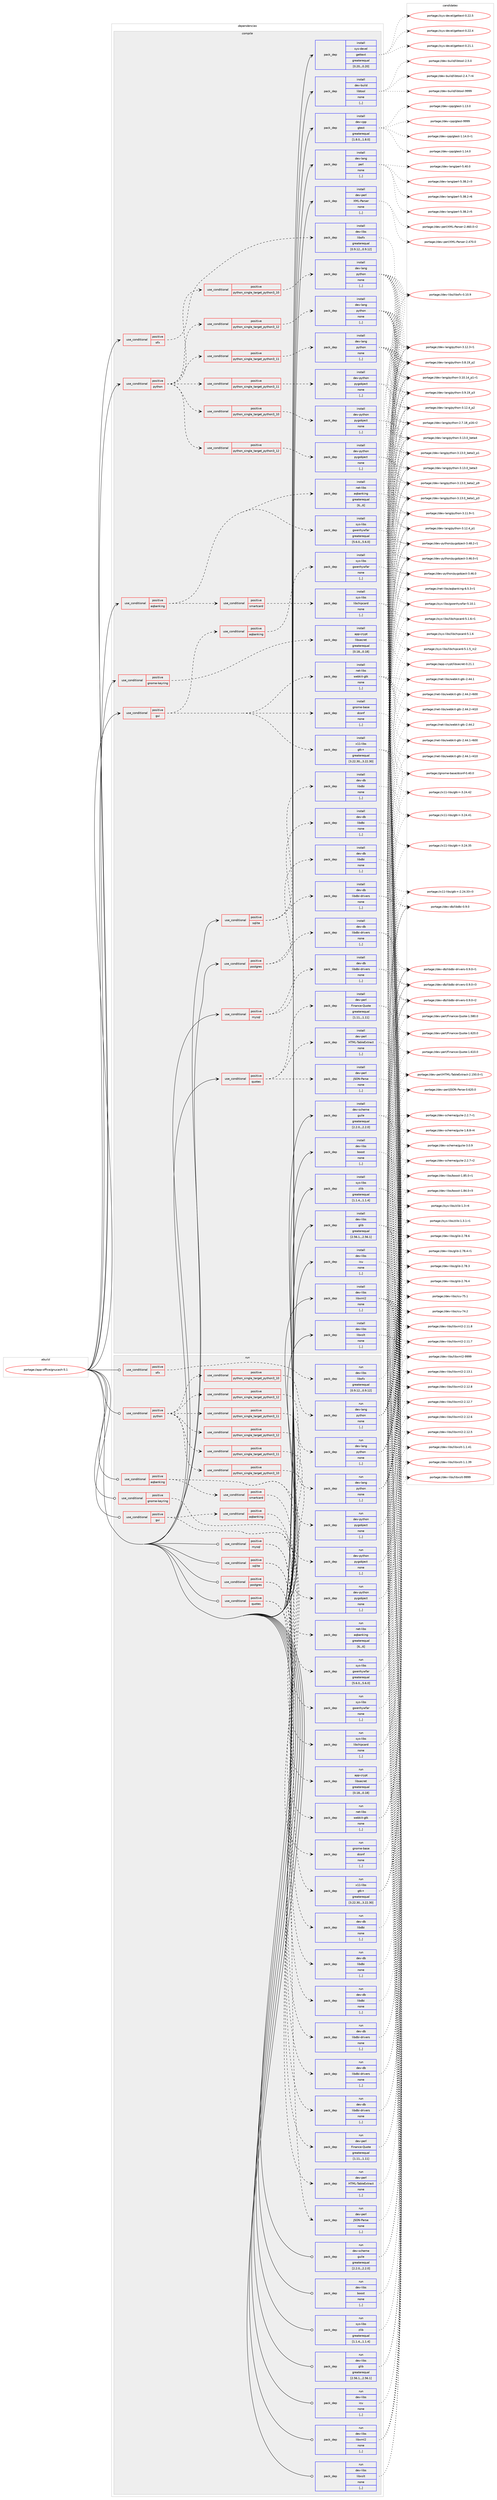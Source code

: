 digraph prolog {

# *************
# Graph options
# *************

newrank=true;
concentrate=true;
compound=true;
graph [rankdir=LR,fontname=Helvetica,fontsize=10,ranksep=1.5];#, ranksep=2.5, nodesep=0.2];
edge  [arrowhead=vee];
node  [fontname=Helvetica,fontsize=10];

# **********
# The ebuild
# **********

subgraph cluster_leftcol {
color=gray;
label=<<i>ebuild</i>>;
id [label="portage://app-office/gnucash-5.1", color=red, width=4, href="../app-office/gnucash-5.1.svg"];
}

# ****************
# The dependencies
# ****************

subgraph cluster_midcol {
color=gray;
label=<<i>dependencies</i>>;
subgraph cluster_compile {
fillcolor="#eeeeee";
style=filled;
label=<<i>compile</i>>;
subgraph cond13283 {
dependency46235 [label=<<TABLE BORDER="0" CELLBORDER="1" CELLSPACING="0" CELLPADDING="4"><TR><TD ROWSPAN="3" CELLPADDING="10">use_conditional</TD></TR><TR><TD>positive</TD></TR><TR><TD>aqbanking</TD></TR></TABLE>>, shape=none, color=red];
subgraph pack32537 {
dependency46236 [label=<<TABLE BORDER="0" CELLBORDER="1" CELLSPACING="0" CELLPADDING="4" WIDTH="220"><TR><TD ROWSPAN="6" CELLPADDING="30">pack_dep</TD></TR><TR><TD WIDTH="110">install</TD></TR><TR><TD>net-libs</TD></TR><TR><TD>aqbanking</TD></TR><TR><TD>greaterequal</TD></TR><TR><TD>[6,,,6]</TD></TR></TABLE>>, shape=none, color=blue];
}
dependency46235:e -> dependency46236:w [weight=20,style="dashed",arrowhead="vee"];
subgraph pack32538 {
dependency46237 [label=<<TABLE BORDER="0" CELLBORDER="1" CELLSPACING="0" CELLPADDING="4" WIDTH="220"><TR><TD ROWSPAN="6" CELLPADDING="30">pack_dep</TD></TR><TR><TD WIDTH="110">install</TD></TR><TR><TD>sys-libs</TD></TR><TR><TD>gwenhywfar</TD></TR><TR><TD>greaterequal</TD></TR><TR><TD>[5.6.0,,,5.6.0]</TD></TR></TABLE>>, shape=none, color=blue];
}
dependency46235:e -> dependency46237:w [weight=20,style="dashed",arrowhead="vee"];
subgraph cond13284 {
dependency46238 [label=<<TABLE BORDER="0" CELLBORDER="1" CELLSPACING="0" CELLPADDING="4"><TR><TD ROWSPAN="3" CELLPADDING="10">use_conditional</TD></TR><TR><TD>positive</TD></TR><TR><TD>smartcard</TD></TR></TABLE>>, shape=none, color=red];
subgraph pack32539 {
dependency46239 [label=<<TABLE BORDER="0" CELLBORDER="1" CELLSPACING="0" CELLPADDING="4" WIDTH="220"><TR><TD ROWSPAN="6" CELLPADDING="30">pack_dep</TD></TR><TR><TD WIDTH="110">install</TD></TR><TR><TD>sys-libs</TD></TR><TR><TD>libchipcard</TD></TR><TR><TD>none</TD></TR><TR><TD>[,,]</TD></TR></TABLE>>, shape=none, color=blue];
}
dependency46238:e -> dependency46239:w [weight=20,style="dashed",arrowhead="vee"];
}
dependency46235:e -> dependency46238:w [weight=20,style="dashed",arrowhead="vee"];
}
id:e -> dependency46235:w [weight=20,style="solid",arrowhead="vee"];
subgraph cond13285 {
dependency46240 [label=<<TABLE BORDER="0" CELLBORDER="1" CELLSPACING="0" CELLPADDING="4"><TR><TD ROWSPAN="3" CELLPADDING="10">use_conditional</TD></TR><TR><TD>positive</TD></TR><TR><TD>gnome-keyring</TD></TR></TABLE>>, shape=none, color=red];
subgraph pack32540 {
dependency46241 [label=<<TABLE BORDER="0" CELLBORDER="1" CELLSPACING="0" CELLPADDING="4" WIDTH="220"><TR><TD ROWSPAN="6" CELLPADDING="30">pack_dep</TD></TR><TR><TD WIDTH="110">install</TD></TR><TR><TD>app-crypt</TD></TR><TR><TD>libsecret</TD></TR><TR><TD>greaterequal</TD></TR><TR><TD>[0.18,,,0.18]</TD></TR></TABLE>>, shape=none, color=blue];
}
dependency46240:e -> dependency46241:w [weight=20,style="dashed",arrowhead="vee"];
}
id:e -> dependency46240:w [weight=20,style="solid",arrowhead="vee"];
subgraph cond13286 {
dependency46242 [label=<<TABLE BORDER="0" CELLBORDER="1" CELLSPACING="0" CELLPADDING="4"><TR><TD ROWSPAN="3" CELLPADDING="10">use_conditional</TD></TR><TR><TD>positive</TD></TR><TR><TD>gui</TD></TR></TABLE>>, shape=none, color=red];
subgraph pack32541 {
dependency46243 [label=<<TABLE BORDER="0" CELLBORDER="1" CELLSPACING="0" CELLPADDING="4" WIDTH="220"><TR><TD ROWSPAN="6" CELLPADDING="30">pack_dep</TD></TR><TR><TD WIDTH="110">install</TD></TR><TR><TD>x11-libs</TD></TR><TR><TD>gtk+</TD></TR><TR><TD>greaterequal</TD></TR><TR><TD>[3.22.30,,,3.22.30]</TD></TR></TABLE>>, shape=none, color=blue];
}
dependency46242:e -> dependency46243:w [weight=20,style="dashed",arrowhead="vee"];
subgraph pack32542 {
dependency46244 [label=<<TABLE BORDER="0" CELLBORDER="1" CELLSPACING="0" CELLPADDING="4" WIDTH="220"><TR><TD ROWSPAN="6" CELLPADDING="30">pack_dep</TD></TR><TR><TD WIDTH="110">install</TD></TR><TR><TD>gnome-base</TD></TR><TR><TD>dconf</TD></TR><TR><TD>none</TD></TR><TR><TD>[,,]</TD></TR></TABLE>>, shape=none, color=blue];
}
dependency46242:e -> dependency46244:w [weight=20,style="dashed",arrowhead="vee"];
subgraph pack32543 {
dependency46245 [label=<<TABLE BORDER="0" CELLBORDER="1" CELLSPACING="0" CELLPADDING="4" WIDTH="220"><TR><TD ROWSPAN="6" CELLPADDING="30">pack_dep</TD></TR><TR><TD WIDTH="110">install</TD></TR><TR><TD>net-libs</TD></TR><TR><TD>webkit-gtk</TD></TR><TR><TD>none</TD></TR><TR><TD>[,,]</TD></TR></TABLE>>, shape=none, color=blue];
}
dependency46242:e -> dependency46245:w [weight=20,style="dashed",arrowhead="vee"];
subgraph cond13287 {
dependency46246 [label=<<TABLE BORDER="0" CELLBORDER="1" CELLSPACING="0" CELLPADDING="4"><TR><TD ROWSPAN="3" CELLPADDING="10">use_conditional</TD></TR><TR><TD>positive</TD></TR><TR><TD>aqbanking</TD></TR></TABLE>>, shape=none, color=red];
subgraph pack32544 {
dependency46247 [label=<<TABLE BORDER="0" CELLBORDER="1" CELLSPACING="0" CELLPADDING="4" WIDTH="220"><TR><TD ROWSPAN="6" CELLPADDING="30">pack_dep</TD></TR><TR><TD WIDTH="110">install</TD></TR><TR><TD>sys-libs</TD></TR><TR><TD>gwenhywfar</TD></TR><TR><TD>none</TD></TR><TR><TD>[,,]</TD></TR></TABLE>>, shape=none, color=blue];
}
dependency46246:e -> dependency46247:w [weight=20,style="dashed",arrowhead="vee"];
}
dependency46242:e -> dependency46246:w [weight=20,style="dashed",arrowhead="vee"];
}
id:e -> dependency46242:w [weight=20,style="solid",arrowhead="vee"];
subgraph cond13288 {
dependency46248 [label=<<TABLE BORDER="0" CELLBORDER="1" CELLSPACING="0" CELLPADDING="4"><TR><TD ROWSPAN="3" CELLPADDING="10">use_conditional</TD></TR><TR><TD>positive</TD></TR><TR><TD>mysql</TD></TR></TABLE>>, shape=none, color=red];
subgraph pack32545 {
dependency46249 [label=<<TABLE BORDER="0" CELLBORDER="1" CELLSPACING="0" CELLPADDING="4" WIDTH="220"><TR><TD ROWSPAN="6" CELLPADDING="30">pack_dep</TD></TR><TR><TD WIDTH="110">install</TD></TR><TR><TD>dev-db</TD></TR><TR><TD>libdbi</TD></TR><TR><TD>none</TD></TR><TR><TD>[,,]</TD></TR></TABLE>>, shape=none, color=blue];
}
dependency46248:e -> dependency46249:w [weight=20,style="dashed",arrowhead="vee"];
subgraph pack32546 {
dependency46250 [label=<<TABLE BORDER="0" CELLBORDER="1" CELLSPACING="0" CELLPADDING="4" WIDTH="220"><TR><TD ROWSPAN="6" CELLPADDING="30">pack_dep</TD></TR><TR><TD WIDTH="110">install</TD></TR><TR><TD>dev-db</TD></TR><TR><TD>libdbi-drivers</TD></TR><TR><TD>none</TD></TR><TR><TD>[,,]</TD></TR></TABLE>>, shape=none, color=blue];
}
dependency46248:e -> dependency46250:w [weight=20,style="dashed",arrowhead="vee"];
}
id:e -> dependency46248:w [weight=20,style="solid",arrowhead="vee"];
subgraph cond13289 {
dependency46251 [label=<<TABLE BORDER="0" CELLBORDER="1" CELLSPACING="0" CELLPADDING="4"><TR><TD ROWSPAN="3" CELLPADDING="10">use_conditional</TD></TR><TR><TD>positive</TD></TR><TR><TD>ofx</TD></TR></TABLE>>, shape=none, color=red];
subgraph pack32547 {
dependency46252 [label=<<TABLE BORDER="0" CELLBORDER="1" CELLSPACING="0" CELLPADDING="4" WIDTH="220"><TR><TD ROWSPAN="6" CELLPADDING="30">pack_dep</TD></TR><TR><TD WIDTH="110">install</TD></TR><TR><TD>dev-libs</TD></TR><TR><TD>libofx</TD></TR><TR><TD>greaterequal</TD></TR><TR><TD>[0.9.12,,,0.9.12]</TD></TR></TABLE>>, shape=none, color=blue];
}
dependency46251:e -> dependency46252:w [weight=20,style="dashed",arrowhead="vee"];
}
id:e -> dependency46251:w [weight=20,style="solid",arrowhead="vee"];
subgraph cond13290 {
dependency46253 [label=<<TABLE BORDER="0" CELLBORDER="1" CELLSPACING="0" CELLPADDING="4"><TR><TD ROWSPAN="3" CELLPADDING="10">use_conditional</TD></TR><TR><TD>positive</TD></TR><TR><TD>postgres</TD></TR></TABLE>>, shape=none, color=red];
subgraph pack32548 {
dependency46254 [label=<<TABLE BORDER="0" CELLBORDER="1" CELLSPACING="0" CELLPADDING="4" WIDTH="220"><TR><TD ROWSPAN="6" CELLPADDING="30">pack_dep</TD></TR><TR><TD WIDTH="110">install</TD></TR><TR><TD>dev-db</TD></TR><TR><TD>libdbi</TD></TR><TR><TD>none</TD></TR><TR><TD>[,,]</TD></TR></TABLE>>, shape=none, color=blue];
}
dependency46253:e -> dependency46254:w [weight=20,style="dashed",arrowhead="vee"];
subgraph pack32549 {
dependency46255 [label=<<TABLE BORDER="0" CELLBORDER="1" CELLSPACING="0" CELLPADDING="4" WIDTH="220"><TR><TD ROWSPAN="6" CELLPADDING="30">pack_dep</TD></TR><TR><TD WIDTH="110">install</TD></TR><TR><TD>dev-db</TD></TR><TR><TD>libdbi-drivers</TD></TR><TR><TD>none</TD></TR><TR><TD>[,,]</TD></TR></TABLE>>, shape=none, color=blue];
}
dependency46253:e -> dependency46255:w [weight=20,style="dashed",arrowhead="vee"];
}
id:e -> dependency46253:w [weight=20,style="solid",arrowhead="vee"];
subgraph cond13291 {
dependency46256 [label=<<TABLE BORDER="0" CELLBORDER="1" CELLSPACING="0" CELLPADDING="4"><TR><TD ROWSPAN="3" CELLPADDING="10">use_conditional</TD></TR><TR><TD>positive</TD></TR><TR><TD>python</TD></TR></TABLE>>, shape=none, color=red];
subgraph cond13292 {
dependency46257 [label=<<TABLE BORDER="0" CELLBORDER="1" CELLSPACING="0" CELLPADDING="4"><TR><TD ROWSPAN="3" CELLPADDING="10">use_conditional</TD></TR><TR><TD>positive</TD></TR><TR><TD>python_single_target_python3_10</TD></TR></TABLE>>, shape=none, color=red];
subgraph pack32550 {
dependency46258 [label=<<TABLE BORDER="0" CELLBORDER="1" CELLSPACING="0" CELLPADDING="4" WIDTH="220"><TR><TD ROWSPAN="6" CELLPADDING="30">pack_dep</TD></TR><TR><TD WIDTH="110">install</TD></TR><TR><TD>dev-lang</TD></TR><TR><TD>python</TD></TR><TR><TD>none</TD></TR><TR><TD>[,,]</TD></TR></TABLE>>, shape=none, color=blue];
}
dependency46257:e -> dependency46258:w [weight=20,style="dashed",arrowhead="vee"];
}
dependency46256:e -> dependency46257:w [weight=20,style="dashed",arrowhead="vee"];
subgraph cond13293 {
dependency46259 [label=<<TABLE BORDER="0" CELLBORDER="1" CELLSPACING="0" CELLPADDING="4"><TR><TD ROWSPAN="3" CELLPADDING="10">use_conditional</TD></TR><TR><TD>positive</TD></TR><TR><TD>python_single_target_python3_11</TD></TR></TABLE>>, shape=none, color=red];
subgraph pack32551 {
dependency46260 [label=<<TABLE BORDER="0" CELLBORDER="1" CELLSPACING="0" CELLPADDING="4" WIDTH="220"><TR><TD ROWSPAN="6" CELLPADDING="30">pack_dep</TD></TR><TR><TD WIDTH="110">install</TD></TR><TR><TD>dev-lang</TD></TR><TR><TD>python</TD></TR><TR><TD>none</TD></TR><TR><TD>[,,]</TD></TR></TABLE>>, shape=none, color=blue];
}
dependency46259:e -> dependency46260:w [weight=20,style="dashed",arrowhead="vee"];
}
dependency46256:e -> dependency46259:w [weight=20,style="dashed",arrowhead="vee"];
subgraph cond13294 {
dependency46261 [label=<<TABLE BORDER="0" CELLBORDER="1" CELLSPACING="0" CELLPADDING="4"><TR><TD ROWSPAN="3" CELLPADDING="10">use_conditional</TD></TR><TR><TD>positive</TD></TR><TR><TD>python_single_target_python3_12</TD></TR></TABLE>>, shape=none, color=red];
subgraph pack32552 {
dependency46262 [label=<<TABLE BORDER="0" CELLBORDER="1" CELLSPACING="0" CELLPADDING="4" WIDTH="220"><TR><TD ROWSPAN="6" CELLPADDING="30">pack_dep</TD></TR><TR><TD WIDTH="110">install</TD></TR><TR><TD>dev-lang</TD></TR><TR><TD>python</TD></TR><TR><TD>none</TD></TR><TR><TD>[,,]</TD></TR></TABLE>>, shape=none, color=blue];
}
dependency46261:e -> dependency46262:w [weight=20,style="dashed",arrowhead="vee"];
}
dependency46256:e -> dependency46261:w [weight=20,style="dashed",arrowhead="vee"];
subgraph cond13295 {
dependency46263 [label=<<TABLE BORDER="0" CELLBORDER="1" CELLSPACING="0" CELLPADDING="4"><TR><TD ROWSPAN="3" CELLPADDING="10">use_conditional</TD></TR><TR><TD>positive</TD></TR><TR><TD>python_single_target_python3_10</TD></TR></TABLE>>, shape=none, color=red];
subgraph pack32553 {
dependency46264 [label=<<TABLE BORDER="0" CELLBORDER="1" CELLSPACING="0" CELLPADDING="4" WIDTH="220"><TR><TD ROWSPAN="6" CELLPADDING="30">pack_dep</TD></TR><TR><TD WIDTH="110">install</TD></TR><TR><TD>dev-python</TD></TR><TR><TD>pygobject</TD></TR><TR><TD>none</TD></TR><TR><TD>[,,]</TD></TR></TABLE>>, shape=none, color=blue];
}
dependency46263:e -> dependency46264:w [weight=20,style="dashed",arrowhead="vee"];
}
dependency46256:e -> dependency46263:w [weight=20,style="dashed",arrowhead="vee"];
subgraph cond13296 {
dependency46265 [label=<<TABLE BORDER="0" CELLBORDER="1" CELLSPACING="0" CELLPADDING="4"><TR><TD ROWSPAN="3" CELLPADDING="10">use_conditional</TD></TR><TR><TD>positive</TD></TR><TR><TD>python_single_target_python3_11</TD></TR></TABLE>>, shape=none, color=red];
subgraph pack32554 {
dependency46266 [label=<<TABLE BORDER="0" CELLBORDER="1" CELLSPACING="0" CELLPADDING="4" WIDTH="220"><TR><TD ROWSPAN="6" CELLPADDING="30">pack_dep</TD></TR><TR><TD WIDTH="110">install</TD></TR><TR><TD>dev-python</TD></TR><TR><TD>pygobject</TD></TR><TR><TD>none</TD></TR><TR><TD>[,,]</TD></TR></TABLE>>, shape=none, color=blue];
}
dependency46265:e -> dependency46266:w [weight=20,style="dashed",arrowhead="vee"];
}
dependency46256:e -> dependency46265:w [weight=20,style="dashed",arrowhead="vee"];
subgraph cond13297 {
dependency46267 [label=<<TABLE BORDER="0" CELLBORDER="1" CELLSPACING="0" CELLPADDING="4"><TR><TD ROWSPAN="3" CELLPADDING="10">use_conditional</TD></TR><TR><TD>positive</TD></TR><TR><TD>python_single_target_python3_12</TD></TR></TABLE>>, shape=none, color=red];
subgraph pack32555 {
dependency46268 [label=<<TABLE BORDER="0" CELLBORDER="1" CELLSPACING="0" CELLPADDING="4" WIDTH="220"><TR><TD ROWSPAN="6" CELLPADDING="30">pack_dep</TD></TR><TR><TD WIDTH="110">install</TD></TR><TR><TD>dev-python</TD></TR><TR><TD>pygobject</TD></TR><TR><TD>none</TD></TR><TR><TD>[,,]</TD></TR></TABLE>>, shape=none, color=blue];
}
dependency46267:e -> dependency46268:w [weight=20,style="dashed",arrowhead="vee"];
}
dependency46256:e -> dependency46267:w [weight=20,style="dashed",arrowhead="vee"];
}
id:e -> dependency46256:w [weight=20,style="solid",arrowhead="vee"];
subgraph cond13298 {
dependency46269 [label=<<TABLE BORDER="0" CELLBORDER="1" CELLSPACING="0" CELLPADDING="4"><TR><TD ROWSPAN="3" CELLPADDING="10">use_conditional</TD></TR><TR><TD>positive</TD></TR><TR><TD>quotes</TD></TR></TABLE>>, shape=none, color=red];
subgraph pack32556 {
dependency46270 [label=<<TABLE BORDER="0" CELLBORDER="1" CELLSPACING="0" CELLPADDING="4" WIDTH="220"><TR><TD ROWSPAN="6" CELLPADDING="30">pack_dep</TD></TR><TR><TD WIDTH="110">install</TD></TR><TR><TD>dev-perl</TD></TR><TR><TD>Finance-Quote</TD></TR><TR><TD>greaterequal</TD></TR><TR><TD>[1.11,,,1.11]</TD></TR></TABLE>>, shape=none, color=blue];
}
dependency46269:e -> dependency46270:w [weight=20,style="dashed",arrowhead="vee"];
subgraph pack32557 {
dependency46271 [label=<<TABLE BORDER="0" CELLBORDER="1" CELLSPACING="0" CELLPADDING="4" WIDTH="220"><TR><TD ROWSPAN="6" CELLPADDING="30">pack_dep</TD></TR><TR><TD WIDTH="110">install</TD></TR><TR><TD>dev-perl</TD></TR><TR><TD>JSON-Parse</TD></TR><TR><TD>none</TD></TR><TR><TD>[,,]</TD></TR></TABLE>>, shape=none, color=blue];
}
dependency46269:e -> dependency46271:w [weight=20,style="dashed",arrowhead="vee"];
subgraph pack32558 {
dependency46272 [label=<<TABLE BORDER="0" CELLBORDER="1" CELLSPACING="0" CELLPADDING="4" WIDTH="220"><TR><TD ROWSPAN="6" CELLPADDING="30">pack_dep</TD></TR><TR><TD WIDTH="110">install</TD></TR><TR><TD>dev-perl</TD></TR><TR><TD>HTML-TableExtract</TD></TR><TR><TD>none</TD></TR><TR><TD>[,,]</TD></TR></TABLE>>, shape=none, color=blue];
}
dependency46269:e -> dependency46272:w [weight=20,style="dashed",arrowhead="vee"];
}
id:e -> dependency46269:w [weight=20,style="solid",arrowhead="vee"];
subgraph cond13299 {
dependency46273 [label=<<TABLE BORDER="0" CELLBORDER="1" CELLSPACING="0" CELLPADDING="4"><TR><TD ROWSPAN="3" CELLPADDING="10">use_conditional</TD></TR><TR><TD>positive</TD></TR><TR><TD>sqlite</TD></TR></TABLE>>, shape=none, color=red];
subgraph pack32559 {
dependency46274 [label=<<TABLE BORDER="0" CELLBORDER="1" CELLSPACING="0" CELLPADDING="4" WIDTH="220"><TR><TD ROWSPAN="6" CELLPADDING="30">pack_dep</TD></TR><TR><TD WIDTH="110">install</TD></TR><TR><TD>dev-db</TD></TR><TR><TD>libdbi</TD></TR><TR><TD>none</TD></TR><TR><TD>[,,]</TD></TR></TABLE>>, shape=none, color=blue];
}
dependency46273:e -> dependency46274:w [weight=20,style="dashed",arrowhead="vee"];
subgraph pack32560 {
dependency46275 [label=<<TABLE BORDER="0" CELLBORDER="1" CELLSPACING="0" CELLPADDING="4" WIDTH="220"><TR><TD ROWSPAN="6" CELLPADDING="30">pack_dep</TD></TR><TR><TD WIDTH="110">install</TD></TR><TR><TD>dev-db</TD></TR><TR><TD>libdbi-drivers</TD></TR><TR><TD>none</TD></TR><TR><TD>[,,]</TD></TR></TABLE>>, shape=none, color=blue];
}
dependency46273:e -> dependency46275:w [weight=20,style="dashed",arrowhead="vee"];
}
id:e -> dependency46273:w [weight=20,style="solid",arrowhead="vee"];
subgraph pack32561 {
dependency46276 [label=<<TABLE BORDER="0" CELLBORDER="1" CELLSPACING="0" CELLPADDING="4" WIDTH="220"><TR><TD ROWSPAN="6" CELLPADDING="30">pack_dep</TD></TR><TR><TD WIDTH="110">install</TD></TR><TR><TD>dev-build</TD></TR><TR><TD>libtool</TD></TR><TR><TD>none</TD></TR><TR><TD>[,,]</TD></TR></TABLE>>, shape=none, color=blue];
}
id:e -> dependency46276:w [weight=20,style="solid",arrowhead="vee"];
subgraph pack32562 {
dependency46277 [label=<<TABLE BORDER="0" CELLBORDER="1" CELLSPACING="0" CELLPADDING="4" WIDTH="220"><TR><TD ROWSPAN="6" CELLPADDING="30">pack_dep</TD></TR><TR><TD WIDTH="110">install</TD></TR><TR><TD>dev-cpp</TD></TR><TR><TD>gtest</TD></TR><TR><TD>greaterequal</TD></TR><TR><TD>[1.8.0,,,1.8.0]</TD></TR></TABLE>>, shape=none, color=blue];
}
id:e -> dependency46277:w [weight=20,style="solid",arrowhead="vee"];
subgraph pack32563 {
dependency46278 [label=<<TABLE BORDER="0" CELLBORDER="1" CELLSPACING="0" CELLPADDING="4" WIDTH="220"><TR><TD ROWSPAN="6" CELLPADDING="30">pack_dep</TD></TR><TR><TD WIDTH="110">install</TD></TR><TR><TD>dev-lang</TD></TR><TR><TD>perl</TD></TR><TR><TD>none</TD></TR><TR><TD>[,,]</TD></TR></TABLE>>, shape=none, color=blue];
}
id:e -> dependency46278:w [weight=20,style="solid",arrowhead="vee"];
subgraph pack32564 {
dependency46279 [label=<<TABLE BORDER="0" CELLBORDER="1" CELLSPACING="0" CELLPADDING="4" WIDTH="220"><TR><TD ROWSPAN="6" CELLPADDING="30">pack_dep</TD></TR><TR><TD WIDTH="110">install</TD></TR><TR><TD>dev-libs</TD></TR><TR><TD>boost</TD></TR><TR><TD>none</TD></TR><TR><TD>[,,]</TD></TR></TABLE>>, shape=none, color=blue];
}
id:e -> dependency46279:w [weight=20,style="solid",arrowhead="vee"];
subgraph pack32565 {
dependency46280 [label=<<TABLE BORDER="0" CELLBORDER="1" CELLSPACING="0" CELLPADDING="4" WIDTH="220"><TR><TD ROWSPAN="6" CELLPADDING="30">pack_dep</TD></TR><TR><TD WIDTH="110">install</TD></TR><TR><TD>dev-libs</TD></TR><TR><TD>glib</TD></TR><TR><TD>greaterequal</TD></TR><TR><TD>[2.56.1,,,2.56.1]</TD></TR></TABLE>>, shape=none, color=blue];
}
id:e -> dependency46280:w [weight=20,style="solid",arrowhead="vee"];
subgraph pack32566 {
dependency46281 [label=<<TABLE BORDER="0" CELLBORDER="1" CELLSPACING="0" CELLPADDING="4" WIDTH="220"><TR><TD ROWSPAN="6" CELLPADDING="30">pack_dep</TD></TR><TR><TD WIDTH="110">install</TD></TR><TR><TD>dev-libs</TD></TR><TR><TD>icu</TD></TR><TR><TD>none</TD></TR><TR><TD>[,,]</TD></TR></TABLE>>, shape=none, color=blue];
}
id:e -> dependency46281:w [weight=20,style="solid",arrowhead="vee"];
subgraph pack32567 {
dependency46282 [label=<<TABLE BORDER="0" CELLBORDER="1" CELLSPACING="0" CELLPADDING="4" WIDTH="220"><TR><TD ROWSPAN="6" CELLPADDING="30">pack_dep</TD></TR><TR><TD WIDTH="110">install</TD></TR><TR><TD>dev-libs</TD></TR><TR><TD>libxml2</TD></TR><TR><TD>none</TD></TR><TR><TD>[,,]</TD></TR></TABLE>>, shape=none, color=blue];
}
id:e -> dependency46282:w [weight=20,style="solid",arrowhead="vee"];
subgraph pack32568 {
dependency46283 [label=<<TABLE BORDER="0" CELLBORDER="1" CELLSPACING="0" CELLPADDING="4" WIDTH="220"><TR><TD ROWSPAN="6" CELLPADDING="30">pack_dep</TD></TR><TR><TD WIDTH="110">install</TD></TR><TR><TD>dev-libs</TD></TR><TR><TD>libxslt</TD></TR><TR><TD>none</TD></TR><TR><TD>[,,]</TD></TR></TABLE>>, shape=none, color=blue];
}
id:e -> dependency46283:w [weight=20,style="solid",arrowhead="vee"];
subgraph pack32569 {
dependency46284 [label=<<TABLE BORDER="0" CELLBORDER="1" CELLSPACING="0" CELLPADDING="4" WIDTH="220"><TR><TD ROWSPAN="6" CELLPADDING="30">pack_dep</TD></TR><TR><TD WIDTH="110">install</TD></TR><TR><TD>dev-perl</TD></TR><TR><TD>XML-Parser</TD></TR><TR><TD>none</TD></TR><TR><TD>[,,]</TD></TR></TABLE>>, shape=none, color=blue];
}
id:e -> dependency46284:w [weight=20,style="solid",arrowhead="vee"];
subgraph pack32570 {
dependency46285 [label=<<TABLE BORDER="0" CELLBORDER="1" CELLSPACING="0" CELLPADDING="4" WIDTH="220"><TR><TD ROWSPAN="6" CELLPADDING="30">pack_dep</TD></TR><TR><TD WIDTH="110">install</TD></TR><TR><TD>dev-scheme</TD></TR><TR><TD>guile</TD></TR><TR><TD>greaterequal</TD></TR><TR><TD>[2.2.0,,,2.2.0]</TD></TR></TABLE>>, shape=none, color=blue];
}
id:e -> dependency46285:w [weight=20,style="solid",arrowhead="vee"];
subgraph pack32571 {
dependency46286 [label=<<TABLE BORDER="0" CELLBORDER="1" CELLSPACING="0" CELLPADDING="4" WIDTH="220"><TR><TD ROWSPAN="6" CELLPADDING="30">pack_dep</TD></TR><TR><TD WIDTH="110">install</TD></TR><TR><TD>sys-devel</TD></TR><TR><TD>gettext</TD></TR><TR><TD>greaterequal</TD></TR><TR><TD>[0.20,,,0.20]</TD></TR></TABLE>>, shape=none, color=blue];
}
id:e -> dependency46286:w [weight=20,style="solid",arrowhead="vee"];
subgraph pack32572 {
dependency46287 [label=<<TABLE BORDER="0" CELLBORDER="1" CELLSPACING="0" CELLPADDING="4" WIDTH="220"><TR><TD ROWSPAN="6" CELLPADDING="30">pack_dep</TD></TR><TR><TD WIDTH="110">install</TD></TR><TR><TD>sys-libs</TD></TR><TR><TD>zlib</TD></TR><TR><TD>greaterequal</TD></TR><TR><TD>[1.1.4,,,1.1.4]</TD></TR></TABLE>>, shape=none, color=blue];
}
id:e -> dependency46287:w [weight=20,style="solid",arrowhead="vee"];
}
subgraph cluster_compileandrun {
fillcolor="#eeeeee";
style=filled;
label=<<i>compile and run</i>>;
}
subgraph cluster_run {
fillcolor="#eeeeee";
style=filled;
label=<<i>run</i>>;
subgraph cond13300 {
dependency46288 [label=<<TABLE BORDER="0" CELLBORDER="1" CELLSPACING="0" CELLPADDING="4"><TR><TD ROWSPAN="3" CELLPADDING="10">use_conditional</TD></TR><TR><TD>positive</TD></TR><TR><TD>aqbanking</TD></TR></TABLE>>, shape=none, color=red];
subgraph pack32573 {
dependency46289 [label=<<TABLE BORDER="0" CELLBORDER="1" CELLSPACING="0" CELLPADDING="4" WIDTH="220"><TR><TD ROWSPAN="6" CELLPADDING="30">pack_dep</TD></TR><TR><TD WIDTH="110">run</TD></TR><TR><TD>net-libs</TD></TR><TR><TD>aqbanking</TD></TR><TR><TD>greaterequal</TD></TR><TR><TD>[6,,,6]</TD></TR></TABLE>>, shape=none, color=blue];
}
dependency46288:e -> dependency46289:w [weight=20,style="dashed",arrowhead="vee"];
subgraph pack32574 {
dependency46290 [label=<<TABLE BORDER="0" CELLBORDER="1" CELLSPACING="0" CELLPADDING="4" WIDTH="220"><TR><TD ROWSPAN="6" CELLPADDING="30">pack_dep</TD></TR><TR><TD WIDTH="110">run</TD></TR><TR><TD>sys-libs</TD></TR><TR><TD>gwenhywfar</TD></TR><TR><TD>greaterequal</TD></TR><TR><TD>[5.6.0,,,5.6.0]</TD></TR></TABLE>>, shape=none, color=blue];
}
dependency46288:e -> dependency46290:w [weight=20,style="dashed",arrowhead="vee"];
subgraph cond13301 {
dependency46291 [label=<<TABLE BORDER="0" CELLBORDER="1" CELLSPACING="0" CELLPADDING="4"><TR><TD ROWSPAN="3" CELLPADDING="10">use_conditional</TD></TR><TR><TD>positive</TD></TR><TR><TD>smartcard</TD></TR></TABLE>>, shape=none, color=red];
subgraph pack32575 {
dependency46292 [label=<<TABLE BORDER="0" CELLBORDER="1" CELLSPACING="0" CELLPADDING="4" WIDTH="220"><TR><TD ROWSPAN="6" CELLPADDING="30">pack_dep</TD></TR><TR><TD WIDTH="110">run</TD></TR><TR><TD>sys-libs</TD></TR><TR><TD>libchipcard</TD></TR><TR><TD>none</TD></TR><TR><TD>[,,]</TD></TR></TABLE>>, shape=none, color=blue];
}
dependency46291:e -> dependency46292:w [weight=20,style="dashed",arrowhead="vee"];
}
dependency46288:e -> dependency46291:w [weight=20,style="dashed",arrowhead="vee"];
}
id:e -> dependency46288:w [weight=20,style="solid",arrowhead="odot"];
subgraph cond13302 {
dependency46293 [label=<<TABLE BORDER="0" CELLBORDER="1" CELLSPACING="0" CELLPADDING="4"><TR><TD ROWSPAN="3" CELLPADDING="10">use_conditional</TD></TR><TR><TD>positive</TD></TR><TR><TD>gnome-keyring</TD></TR></TABLE>>, shape=none, color=red];
subgraph pack32576 {
dependency46294 [label=<<TABLE BORDER="0" CELLBORDER="1" CELLSPACING="0" CELLPADDING="4" WIDTH="220"><TR><TD ROWSPAN="6" CELLPADDING="30">pack_dep</TD></TR><TR><TD WIDTH="110">run</TD></TR><TR><TD>app-crypt</TD></TR><TR><TD>libsecret</TD></TR><TR><TD>greaterequal</TD></TR><TR><TD>[0.18,,,0.18]</TD></TR></TABLE>>, shape=none, color=blue];
}
dependency46293:e -> dependency46294:w [weight=20,style="dashed",arrowhead="vee"];
}
id:e -> dependency46293:w [weight=20,style="solid",arrowhead="odot"];
subgraph cond13303 {
dependency46295 [label=<<TABLE BORDER="0" CELLBORDER="1" CELLSPACING="0" CELLPADDING="4"><TR><TD ROWSPAN="3" CELLPADDING="10">use_conditional</TD></TR><TR><TD>positive</TD></TR><TR><TD>gui</TD></TR></TABLE>>, shape=none, color=red];
subgraph pack32577 {
dependency46296 [label=<<TABLE BORDER="0" CELLBORDER="1" CELLSPACING="0" CELLPADDING="4" WIDTH="220"><TR><TD ROWSPAN="6" CELLPADDING="30">pack_dep</TD></TR><TR><TD WIDTH="110">run</TD></TR><TR><TD>x11-libs</TD></TR><TR><TD>gtk+</TD></TR><TR><TD>greaterequal</TD></TR><TR><TD>[3.22.30,,,3.22.30]</TD></TR></TABLE>>, shape=none, color=blue];
}
dependency46295:e -> dependency46296:w [weight=20,style="dashed",arrowhead="vee"];
subgraph pack32578 {
dependency46297 [label=<<TABLE BORDER="0" CELLBORDER="1" CELLSPACING="0" CELLPADDING="4" WIDTH="220"><TR><TD ROWSPAN="6" CELLPADDING="30">pack_dep</TD></TR><TR><TD WIDTH="110">run</TD></TR><TR><TD>gnome-base</TD></TR><TR><TD>dconf</TD></TR><TR><TD>none</TD></TR><TR><TD>[,,]</TD></TR></TABLE>>, shape=none, color=blue];
}
dependency46295:e -> dependency46297:w [weight=20,style="dashed",arrowhead="vee"];
subgraph pack32579 {
dependency46298 [label=<<TABLE BORDER="0" CELLBORDER="1" CELLSPACING="0" CELLPADDING="4" WIDTH="220"><TR><TD ROWSPAN="6" CELLPADDING="30">pack_dep</TD></TR><TR><TD WIDTH="110">run</TD></TR><TR><TD>net-libs</TD></TR><TR><TD>webkit-gtk</TD></TR><TR><TD>none</TD></TR><TR><TD>[,,]</TD></TR></TABLE>>, shape=none, color=blue];
}
dependency46295:e -> dependency46298:w [weight=20,style="dashed",arrowhead="vee"];
subgraph cond13304 {
dependency46299 [label=<<TABLE BORDER="0" CELLBORDER="1" CELLSPACING="0" CELLPADDING="4"><TR><TD ROWSPAN="3" CELLPADDING="10">use_conditional</TD></TR><TR><TD>positive</TD></TR><TR><TD>aqbanking</TD></TR></TABLE>>, shape=none, color=red];
subgraph pack32580 {
dependency46300 [label=<<TABLE BORDER="0" CELLBORDER="1" CELLSPACING="0" CELLPADDING="4" WIDTH="220"><TR><TD ROWSPAN="6" CELLPADDING="30">pack_dep</TD></TR><TR><TD WIDTH="110">run</TD></TR><TR><TD>sys-libs</TD></TR><TR><TD>gwenhywfar</TD></TR><TR><TD>none</TD></TR><TR><TD>[,,]</TD></TR></TABLE>>, shape=none, color=blue];
}
dependency46299:e -> dependency46300:w [weight=20,style="dashed",arrowhead="vee"];
}
dependency46295:e -> dependency46299:w [weight=20,style="dashed",arrowhead="vee"];
}
id:e -> dependency46295:w [weight=20,style="solid",arrowhead="odot"];
subgraph cond13305 {
dependency46301 [label=<<TABLE BORDER="0" CELLBORDER="1" CELLSPACING="0" CELLPADDING="4"><TR><TD ROWSPAN="3" CELLPADDING="10">use_conditional</TD></TR><TR><TD>positive</TD></TR><TR><TD>mysql</TD></TR></TABLE>>, shape=none, color=red];
subgraph pack32581 {
dependency46302 [label=<<TABLE BORDER="0" CELLBORDER="1" CELLSPACING="0" CELLPADDING="4" WIDTH="220"><TR><TD ROWSPAN="6" CELLPADDING="30">pack_dep</TD></TR><TR><TD WIDTH="110">run</TD></TR><TR><TD>dev-db</TD></TR><TR><TD>libdbi</TD></TR><TR><TD>none</TD></TR><TR><TD>[,,]</TD></TR></TABLE>>, shape=none, color=blue];
}
dependency46301:e -> dependency46302:w [weight=20,style="dashed",arrowhead="vee"];
subgraph pack32582 {
dependency46303 [label=<<TABLE BORDER="0" CELLBORDER="1" CELLSPACING="0" CELLPADDING="4" WIDTH="220"><TR><TD ROWSPAN="6" CELLPADDING="30">pack_dep</TD></TR><TR><TD WIDTH="110">run</TD></TR><TR><TD>dev-db</TD></TR><TR><TD>libdbi-drivers</TD></TR><TR><TD>none</TD></TR><TR><TD>[,,]</TD></TR></TABLE>>, shape=none, color=blue];
}
dependency46301:e -> dependency46303:w [weight=20,style="dashed",arrowhead="vee"];
}
id:e -> dependency46301:w [weight=20,style="solid",arrowhead="odot"];
subgraph cond13306 {
dependency46304 [label=<<TABLE BORDER="0" CELLBORDER="1" CELLSPACING="0" CELLPADDING="4"><TR><TD ROWSPAN="3" CELLPADDING="10">use_conditional</TD></TR><TR><TD>positive</TD></TR><TR><TD>ofx</TD></TR></TABLE>>, shape=none, color=red];
subgraph pack32583 {
dependency46305 [label=<<TABLE BORDER="0" CELLBORDER="1" CELLSPACING="0" CELLPADDING="4" WIDTH="220"><TR><TD ROWSPAN="6" CELLPADDING="30">pack_dep</TD></TR><TR><TD WIDTH="110">run</TD></TR><TR><TD>dev-libs</TD></TR><TR><TD>libofx</TD></TR><TR><TD>greaterequal</TD></TR><TR><TD>[0.9.12,,,0.9.12]</TD></TR></TABLE>>, shape=none, color=blue];
}
dependency46304:e -> dependency46305:w [weight=20,style="dashed",arrowhead="vee"];
}
id:e -> dependency46304:w [weight=20,style="solid",arrowhead="odot"];
subgraph cond13307 {
dependency46306 [label=<<TABLE BORDER="0" CELLBORDER="1" CELLSPACING="0" CELLPADDING="4"><TR><TD ROWSPAN="3" CELLPADDING="10">use_conditional</TD></TR><TR><TD>positive</TD></TR><TR><TD>postgres</TD></TR></TABLE>>, shape=none, color=red];
subgraph pack32584 {
dependency46307 [label=<<TABLE BORDER="0" CELLBORDER="1" CELLSPACING="0" CELLPADDING="4" WIDTH="220"><TR><TD ROWSPAN="6" CELLPADDING="30">pack_dep</TD></TR><TR><TD WIDTH="110">run</TD></TR><TR><TD>dev-db</TD></TR><TR><TD>libdbi</TD></TR><TR><TD>none</TD></TR><TR><TD>[,,]</TD></TR></TABLE>>, shape=none, color=blue];
}
dependency46306:e -> dependency46307:w [weight=20,style="dashed",arrowhead="vee"];
subgraph pack32585 {
dependency46308 [label=<<TABLE BORDER="0" CELLBORDER="1" CELLSPACING="0" CELLPADDING="4" WIDTH="220"><TR><TD ROWSPAN="6" CELLPADDING="30">pack_dep</TD></TR><TR><TD WIDTH="110">run</TD></TR><TR><TD>dev-db</TD></TR><TR><TD>libdbi-drivers</TD></TR><TR><TD>none</TD></TR><TR><TD>[,,]</TD></TR></TABLE>>, shape=none, color=blue];
}
dependency46306:e -> dependency46308:w [weight=20,style="dashed",arrowhead="vee"];
}
id:e -> dependency46306:w [weight=20,style="solid",arrowhead="odot"];
subgraph cond13308 {
dependency46309 [label=<<TABLE BORDER="0" CELLBORDER="1" CELLSPACING="0" CELLPADDING="4"><TR><TD ROWSPAN="3" CELLPADDING="10">use_conditional</TD></TR><TR><TD>positive</TD></TR><TR><TD>python</TD></TR></TABLE>>, shape=none, color=red];
subgraph cond13309 {
dependency46310 [label=<<TABLE BORDER="0" CELLBORDER="1" CELLSPACING="0" CELLPADDING="4"><TR><TD ROWSPAN="3" CELLPADDING="10">use_conditional</TD></TR><TR><TD>positive</TD></TR><TR><TD>python_single_target_python3_10</TD></TR></TABLE>>, shape=none, color=red];
subgraph pack32586 {
dependency46311 [label=<<TABLE BORDER="0" CELLBORDER="1" CELLSPACING="0" CELLPADDING="4" WIDTH="220"><TR><TD ROWSPAN="6" CELLPADDING="30">pack_dep</TD></TR><TR><TD WIDTH="110">run</TD></TR><TR><TD>dev-lang</TD></TR><TR><TD>python</TD></TR><TR><TD>none</TD></TR><TR><TD>[,,]</TD></TR></TABLE>>, shape=none, color=blue];
}
dependency46310:e -> dependency46311:w [weight=20,style="dashed",arrowhead="vee"];
}
dependency46309:e -> dependency46310:w [weight=20,style="dashed",arrowhead="vee"];
subgraph cond13310 {
dependency46312 [label=<<TABLE BORDER="0" CELLBORDER="1" CELLSPACING="0" CELLPADDING="4"><TR><TD ROWSPAN="3" CELLPADDING="10">use_conditional</TD></TR><TR><TD>positive</TD></TR><TR><TD>python_single_target_python3_11</TD></TR></TABLE>>, shape=none, color=red];
subgraph pack32587 {
dependency46313 [label=<<TABLE BORDER="0" CELLBORDER="1" CELLSPACING="0" CELLPADDING="4" WIDTH="220"><TR><TD ROWSPAN="6" CELLPADDING="30">pack_dep</TD></TR><TR><TD WIDTH="110">run</TD></TR><TR><TD>dev-lang</TD></TR><TR><TD>python</TD></TR><TR><TD>none</TD></TR><TR><TD>[,,]</TD></TR></TABLE>>, shape=none, color=blue];
}
dependency46312:e -> dependency46313:w [weight=20,style="dashed",arrowhead="vee"];
}
dependency46309:e -> dependency46312:w [weight=20,style="dashed",arrowhead="vee"];
subgraph cond13311 {
dependency46314 [label=<<TABLE BORDER="0" CELLBORDER="1" CELLSPACING="0" CELLPADDING="4"><TR><TD ROWSPAN="3" CELLPADDING="10">use_conditional</TD></TR><TR><TD>positive</TD></TR><TR><TD>python_single_target_python3_12</TD></TR></TABLE>>, shape=none, color=red];
subgraph pack32588 {
dependency46315 [label=<<TABLE BORDER="0" CELLBORDER="1" CELLSPACING="0" CELLPADDING="4" WIDTH="220"><TR><TD ROWSPAN="6" CELLPADDING="30">pack_dep</TD></TR><TR><TD WIDTH="110">run</TD></TR><TR><TD>dev-lang</TD></TR><TR><TD>python</TD></TR><TR><TD>none</TD></TR><TR><TD>[,,]</TD></TR></TABLE>>, shape=none, color=blue];
}
dependency46314:e -> dependency46315:w [weight=20,style="dashed",arrowhead="vee"];
}
dependency46309:e -> dependency46314:w [weight=20,style="dashed",arrowhead="vee"];
subgraph cond13312 {
dependency46316 [label=<<TABLE BORDER="0" CELLBORDER="1" CELLSPACING="0" CELLPADDING="4"><TR><TD ROWSPAN="3" CELLPADDING="10">use_conditional</TD></TR><TR><TD>positive</TD></TR><TR><TD>python_single_target_python3_10</TD></TR></TABLE>>, shape=none, color=red];
subgraph pack32589 {
dependency46317 [label=<<TABLE BORDER="0" CELLBORDER="1" CELLSPACING="0" CELLPADDING="4" WIDTH="220"><TR><TD ROWSPAN="6" CELLPADDING="30">pack_dep</TD></TR><TR><TD WIDTH="110">run</TD></TR><TR><TD>dev-python</TD></TR><TR><TD>pygobject</TD></TR><TR><TD>none</TD></TR><TR><TD>[,,]</TD></TR></TABLE>>, shape=none, color=blue];
}
dependency46316:e -> dependency46317:w [weight=20,style="dashed",arrowhead="vee"];
}
dependency46309:e -> dependency46316:w [weight=20,style="dashed",arrowhead="vee"];
subgraph cond13313 {
dependency46318 [label=<<TABLE BORDER="0" CELLBORDER="1" CELLSPACING="0" CELLPADDING="4"><TR><TD ROWSPAN="3" CELLPADDING="10">use_conditional</TD></TR><TR><TD>positive</TD></TR><TR><TD>python_single_target_python3_11</TD></TR></TABLE>>, shape=none, color=red];
subgraph pack32590 {
dependency46319 [label=<<TABLE BORDER="0" CELLBORDER="1" CELLSPACING="0" CELLPADDING="4" WIDTH="220"><TR><TD ROWSPAN="6" CELLPADDING="30">pack_dep</TD></TR><TR><TD WIDTH="110">run</TD></TR><TR><TD>dev-python</TD></TR><TR><TD>pygobject</TD></TR><TR><TD>none</TD></TR><TR><TD>[,,]</TD></TR></TABLE>>, shape=none, color=blue];
}
dependency46318:e -> dependency46319:w [weight=20,style="dashed",arrowhead="vee"];
}
dependency46309:e -> dependency46318:w [weight=20,style="dashed",arrowhead="vee"];
subgraph cond13314 {
dependency46320 [label=<<TABLE BORDER="0" CELLBORDER="1" CELLSPACING="0" CELLPADDING="4"><TR><TD ROWSPAN="3" CELLPADDING="10">use_conditional</TD></TR><TR><TD>positive</TD></TR><TR><TD>python_single_target_python3_12</TD></TR></TABLE>>, shape=none, color=red];
subgraph pack32591 {
dependency46321 [label=<<TABLE BORDER="0" CELLBORDER="1" CELLSPACING="0" CELLPADDING="4" WIDTH="220"><TR><TD ROWSPAN="6" CELLPADDING="30">pack_dep</TD></TR><TR><TD WIDTH="110">run</TD></TR><TR><TD>dev-python</TD></TR><TR><TD>pygobject</TD></TR><TR><TD>none</TD></TR><TR><TD>[,,]</TD></TR></TABLE>>, shape=none, color=blue];
}
dependency46320:e -> dependency46321:w [weight=20,style="dashed",arrowhead="vee"];
}
dependency46309:e -> dependency46320:w [weight=20,style="dashed",arrowhead="vee"];
}
id:e -> dependency46309:w [weight=20,style="solid",arrowhead="odot"];
subgraph cond13315 {
dependency46322 [label=<<TABLE BORDER="0" CELLBORDER="1" CELLSPACING="0" CELLPADDING="4"><TR><TD ROWSPAN="3" CELLPADDING="10">use_conditional</TD></TR><TR><TD>positive</TD></TR><TR><TD>quotes</TD></TR></TABLE>>, shape=none, color=red];
subgraph pack32592 {
dependency46323 [label=<<TABLE BORDER="0" CELLBORDER="1" CELLSPACING="0" CELLPADDING="4" WIDTH="220"><TR><TD ROWSPAN="6" CELLPADDING="30">pack_dep</TD></TR><TR><TD WIDTH="110">run</TD></TR><TR><TD>dev-perl</TD></TR><TR><TD>Finance-Quote</TD></TR><TR><TD>greaterequal</TD></TR><TR><TD>[1.11,,,1.11]</TD></TR></TABLE>>, shape=none, color=blue];
}
dependency46322:e -> dependency46323:w [weight=20,style="dashed",arrowhead="vee"];
subgraph pack32593 {
dependency46324 [label=<<TABLE BORDER="0" CELLBORDER="1" CELLSPACING="0" CELLPADDING="4" WIDTH="220"><TR><TD ROWSPAN="6" CELLPADDING="30">pack_dep</TD></TR><TR><TD WIDTH="110">run</TD></TR><TR><TD>dev-perl</TD></TR><TR><TD>JSON-Parse</TD></TR><TR><TD>none</TD></TR><TR><TD>[,,]</TD></TR></TABLE>>, shape=none, color=blue];
}
dependency46322:e -> dependency46324:w [weight=20,style="dashed",arrowhead="vee"];
subgraph pack32594 {
dependency46325 [label=<<TABLE BORDER="0" CELLBORDER="1" CELLSPACING="0" CELLPADDING="4" WIDTH="220"><TR><TD ROWSPAN="6" CELLPADDING="30">pack_dep</TD></TR><TR><TD WIDTH="110">run</TD></TR><TR><TD>dev-perl</TD></TR><TR><TD>HTML-TableExtract</TD></TR><TR><TD>none</TD></TR><TR><TD>[,,]</TD></TR></TABLE>>, shape=none, color=blue];
}
dependency46322:e -> dependency46325:w [weight=20,style="dashed",arrowhead="vee"];
}
id:e -> dependency46322:w [weight=20,style="solid",arrowhead="odot"];
subgraph cond13316 {
dependency46326 [label=<<TABLE BORDER="0" CELLBORDER="1" CELLSPACING="0" CELLPADDING="4"><TR><TD ROWSPAN="3" CELLPADDING="10">use_conditional</TD></TR><TR><TD>positive</TD></TR><TR><TD>sqlite</TD></TR></TABLE>>, shape=none, color=red];
subgraph pack32595 {
dependency46327 [label=<<TABLE BORDER="0" CELLBORDER="1" CELLSPACING="0" CELLPADDING="4" WIDTH="220"><TR><TD ROWSPAN="6" CELLPADDING="30">pack_dep</TD></TR><TR><TD WIDTH="110">run</TD></TR><TR><TD>dev-db</TD></TR><TR><TD>libdbi</TD></TR><TR><TD>none</TD></TR><TR><TD>[,,]</TD></TR></TABLE>>, shape=none, color=blue];
}
dependency46326:e -> dependency46327:w [weight=20,style="dashed",arrowhead="vee"];
subgraph pack32596 {
dependency46328 [label=<<TABLE BORDER="0" CELLBORDER="1" CELLSPACING="0" CELLPADDING="4" WIDTH="220"><TR><TD ROWSPAN="6" CELLPADDING="30">pack_dep</TD></TR><TR><TD WIDTH="110">run</TD></TR><TR><TD>dev-db</TD></TR><TR><TD>libdbi-drivers</TD></TR><TR><TD>none</TD></TR><TR><TD>[,,]</TD></TR></TABLE>>, shape=none, color=blue];
}
dependency46326:e -> dependency46328:w [weight=20,style="dashed",arrowhead="vee"];
}
id:e -> dependency46326:w [weight=20,style="solid",arrowhead="odot"];
subgraph pack32597 {
dependency46329 [label=<<TABLE BORDER="0" CELLBORDER="1" CELLSPACING="0" CELLPADDING="4" WIDTH="220"><TR><TD ROWSPAN="6" CELLPADDING="30">pack_dep</TD></TR><TR><TD WIDTH="110">run</TD></TR><TR><TD>dev-libs</TD></TR><TR><TD>boost</TD></TR><TR><TD>none</TD></TR><TR><TD>[,,]</TD></TR></TABLE>>, shape=none, color=blue];
}
id:e -> dependency46329:w [weight=20,style="solid",arrowhead="odot"];
subgraph pack32598 {
dependency46330 [label=<<TABLE BORDER="0" CELLBORDER="1" CELLSPACING="0" CELLPADDING="4" WIDTH="220"><TR><TD ROWSPAN="6" CELLPADDING="30">pack_dep</TD></TR><TR><TD WIDTH="110">run</TD></TR><TR><TD>dev-libs</TD></TR><TR><TD>glib</TD></TR><TR><TD>greaterequal</TD></TR><TR><TD>[2.56.1,,,2.56.1]</TD></TR></TABLE>>, shape=none, color=blue];
}
id:e -> dependency46330:w [weight=20,style="solid",arrowhead="odot"];
subgraph pack32599 {
dependency46331 [label=<<TABLE BORDER="0" CELLBORDER="1" CELLSPACING="0" CELLPADDING="4" WIDTH="220"><TR><TD ROWSPAN="6" CELLPADDING="30">pack_dep</TD></TR><TR><TD WIDTH="110">run</TD></TR><TR><TD>dev-libs</TD></TR><TR><TD>icu</TD></TR><TR><TD>none</TD></TR><TR><TD>[,,]</TD></TR></TABLE>>, shape=none, color=blue];
}
id:e -> dependency46331:w [weight=20,style="solid",arrowhead="odot"];
subgraph pack32600 {
dependency46332 [label=<<TABLE BORDER="0" CELLBORDER="1" CELLSPACING="0" CELLPADDING="4" WIDTH="220"><TR><TD ROWSPAN="6" CELLPADDING="30">pack_dep</TD></TR><TR><TD WIDTH="110">run</TD></TR><TR><TD>dev-libs</TD></TR><TR><TD>libxml2</TD></TR><TR><TD>none</TD></TR><TR><TD>[,,]</TD></TR></TABLE>>, shape=none, color=blue];
}
id:e -> dependency46332:w [weight=20,style="solid",arrowhead="odot"];
subgraph pack32601 {
dependency46333 [label=<<TABLE BORDER="0" CELLBORDER="1" CELLSPACING="0" CELLPADDING="4" WIDTH="220"><TR><TD ROWSPAN="6" CELLPADDING="30">pack_dep</TD></TR><TR><TD WIDTH="110">run</TD></TR><TR><TD>dev-libs</TD></TR><TR><TD>libxslt</TD></TR><TR><TD>none</TD></TR><TR><TD>[,,]</TD></TR></TABLE>>, shape=none, color=blue];
}
id:e -> dependency46333:w [weight=20,style="solid",arrowhead="odot"];
subgraph pack32602 {
dependency46334 [label=<<TABLE BORDER="0" CELLBORDER="1" CELLSPACING="0" CELLPADDING="4" WIDTH="220"><TR><TD ROWSPAN="6" CELLPADDING="30">pack_dep</TD></TR><TR><TD WIDTH="110">run</TD></TR><TR><TD>dev-scheme</TD></TR><TR><TD>guile</TD></TR><TR><TD>greaterequal</TD></TR><TR><TD>[2.2.0,,,2.2.0]</TD></TR></TABLE>>, shape=none, color=blue];
}
id:e -> dependency46334:w [weight=20,style="solid",arrowhead="odot"];
subgraph pack32603 {
dependency46335 [label=<<TABLE BORDER="0" CELLBORDER="1" CELLSPACING="0" CELLPADDING="4" WIDTH="220"><TR><TD ROWSPAN="6" CELLPADDING="30">pack_dep</TD></TR><TR><TD WIDTH="110">run</TD></TR><TR><TD>sys-libs</TD></TR><TR><TD>zlib</TD></TR><TR><TD>greaterequal</TD></TR><TR><TD>[1.1.4,,,1.1.4]</TD></TR></TABLE>>, shape=none, color=blue];
}
id:e -> dependency46335:w [weight=20,style="solid",arrowhead="odot"];
}
}

# **************
# The candidates
# **************

subgraph cluster_choices {
rank=same;
color=gray;
label=<<i>candidates</i>>;

subgraph choice32537 {
color=black;
nodesep=1;
choice1101011164510810598115479711398971101071051101034554465346514511449 [label="portage://net-libs/aqbanking-6.5.3-r1", color=red, width=4,href="../net-libs/aqbanking-6.5.3-r1.svg"];
dependency46236:e -> choice1101011164510810598115479711398971101071051101034554465346514511449:w [style=dotted,weight="100"];
}
subgraph choice32538 {
color=black;
nodesep=1;
choice1151211154510810598115471031191011101041211191029711445534649484649 [label="portage://sys-libs/gwenhywfar-5.10.1", color=red, width=4,href="../sys-libs/gwenhywfar-5.10.1.svg"];
dependency46237:e -> choice1151211154510810598115471031191011101041211191029711445534649484649:w [style=dotted,weight="100"];
}
subgraph choice32539 {
color=black;
nodesep=1;
choice115121115451081059811547108105989910410511299971141004553464946544511449 [label="portage://sys-libs/libchipcard-5.1.6-r1", color=red, width=4,href="../sys-libs/libchipcard-5.1.6-r1.svg"];
choice11512111545108105981154710810598991041051129997114100455346494654 [label="portage://sys-libs/libchipcard-5.1.6", color=red, width=4,href="../sys-libs/libchipcard-5.1.6.svg"];
choice11512111545108105981154710810598991041051129997114100455346494653951149950 [label="portage://sys-libs/libchipcard-5.1.5_rc2", color=red, width=4,href="../sys-libs/libchipcard-5.1.5_rc2.svg"];
dependency46239:e -> choice115121115451081059811547108105989910410511299971141004553464946544511449:w [style=dotted,weight="100"];
dependency46239:e -> choice11512111545108105981154710810598991041051129997114100455346494654:w [style=dotted,weight="100"];
dependency46239:e -> choice11512111545108105981154710810598991041051129997114100455346494653951149950:w [style=dotted,weight="100"];
}
subgraph choice32540 {
color=black;
nodesep=1;
choice97112112459911412111211647108105981151019911410111645484650494649 [label="portage://app-crypt/libsecret-0.21.1", color=red, width=4,href="../app-crypt/libsecret-0.21.1.svg"];
dependency46241:e -> choice97112112459911412111211647108105981151019911410111645484650494649:w [style=dotted,weight="100"];
}
subgraph choice32541 {
color=black;
nodesep=1;
choice1204949451081059811547103116107434551465052465250 [label="portage://x11-libs/gtk+-3.24.42", color=red, width=4,href="../x11-libs/gtk+-3.24.42.svg"];
choice1204949451081059811547103116107434551465052465249 [label="portage://x11-libs/gtk+-3.24.41", color=red, width=4,href="../x11-libs/gtk+-3.24.41.svg"];
choice1204949451081059811547103116107434551465052465153 [label="portage://x11-libs/gtk+-3.24.35", color=red, width=4,href="../x11-libs/gtk+-3.24.35.svg"];
choice12049494510810598115471031161074345504650524651514511451 [label="portage://x11-libs/gtk+-2.24.33-r3", color=red, width=4,href="../x11-libs/gtk+-2.24.33-r3.svg"];
dependency46243:e -> choice1204949451081059811547103116107434551465052465250:w [style=dotted,weight="100"];
dependency46243:e -> choice1204949451081059811547103116107434551465052465249:w [style=dotted,weight="100"];
dependency46243:e -> choice1204949451081059811547103116107434551465052465153:w [style=dotted,weight="100"];
dependency46243:e -> choice12049494510810598115471031161074345504650524651514511451:w [style=dotted,weight="100"];
}
subgraph choice32542 {
color=black;
nodesep=1;
choice103110111109101459897115101471009911111010245484652484648 [label="portage://gnome-base/dconf-0.40.0", color=red, width=4,href="../gnome-base/dconf-0.40.0.svg"];
dependency46244:e -> choice103110111109101459897115101471009911111010245484652484648:w [style=dotted,weight="100"];
}
subgraph choice32543 {
color=black;
nodesep=1;
choice11010111645108105981154711910198107105116451031161074550465252465045114544848 [label="portage://net-libs/webkit-gtk-2.44.2-r600", color=red, width=4,href="../net-libs/webkit-gtk-2.44.2-r600.svg"];
choice11010111645108105981154711910198107105116451031161074550465252465045114524948 [label="portage://net-libs/webkit-gtk-2.44.2-r410", color=red, width=4,href="../net-libs/webkit-gtk-2.44.2-r410.svg"];
choice110101116451081059811547119101981071051164510311610745504652524650 [label="portage://net-libs/webkit-gtk-2.44.2", color=red, width=4,href="../net-libs/webkit-gtk-2.44.2.svg"];
choice11010111645108105981154711910198107105116451031161074550465252464945114544848 [label="portage://net-libs/webkit-gtk-2.44.1-r600", color=red, width=4,href="../net-libs/webkit-gtk-2.44.1-r600.svg"];
choice11010111645108105981154711910198107105116451031161074550465252464945114524948 [label="portage://net-libs/webkit-gtk-2.44.1-r410", color=red, width=4,href="../net-libs/webkit-gtk-2.44.1-r410.svg"];
choice110101116451081059811547119101981071051164510311610745504652524649 [label="portage://net-libs/webkit-gtk-2.44.1", color=red, width=4,href="../net-libs/webkit-gtk-2.44.1.svg"];
dependency46245:e -> choice11010111645108105981154711910198107105116451031161074550465252465045114544848:w [style=dotted,weight="100"];
dependency46245:e -> choice11010111645108105981154711910198107105116451031161074550465252465045114524948:w [style=dotted,weight="100"];
dependency46245:e -> choice110101116451081059811547119101981071051164510311610745504652524650:w [style=dotted,weight="100"];
dependency46245:e -> choice11010111645108105981154711910198107105116451031161074550465252464945114544848:w [style=dotted,weight="100"];
dependency46245:e -> choice11010111645108105981154711910198107105116451031161074550465252464945114524948:w [style=dotted,weight="100"];
dependency46245:e -> choice110101116451081059811547119101981071051164510311610745504652524649:w [style=dotted,weight="100"];
}
subgraph choice32544 {
color=black;
nodesep=1;
choice1151211154510810598115471031191011101041211191029711445534649484649 [label="portage://sys-libs/gwenhywfar-5.10.1", color=red, width=4,href="../sys-libs/gwenhywfar-5.10.1.svg"];
dependency46247:e -> choice1151211154510810598115471031191011101041211191029711445534649484649:w [style=dotted,weight="100"];
}
subgraph choice32545 {
color=black;
nodesep=1;
choice1001011184510098471081059810098105454846574648 [label="portage://dev-db/libdbi-0.9.0", color=red, width=4,href="../dev-db/libdbi-0.9.0.svg"];
dependency46249:e -> choice1001011184510098471081059810098105454846574648:w [style=dotted,weight="100"];
}
subgraph choice32546 {
color=black;
nodesep=1;
choice1001011184510098471081059810098105451001141051181011141154548465746484511451 [label="portage://dev-db/libdbi-drivers-0.9.0-r3", color=red, width=4,href="../dev-db/libdbi-drivers-0.9.0-r3.svg"];
choice1001011184510098471081059810098105451001141051181011141154548465746484511450 [label="portage://dev-db/libdbi-drivers-0.9.0-r2", color=red, width=4,href="../dev-db/libdbi-drivers-0.9.0-r2.svg"];
choice1001011184510098471081059810098105451001141051181011141154548465746484511449 [label="portage://dev-db/libdbi-drivers-0.9.0-r1", color=red, width=4,href="../dev-db/libdbi-drivers-0.9.0-r1.svg"];
dependency46250:e -> choice1001011184510098471081059810098105451001141051181011141154548465746484511451:w [style=dotted,weight="100"];
dependency46250:e -> choice1001011184510098471081059810098105451001141051181011141154548465746484511450:w [style=dotted,weight="100"];
dependency46250:e -> choice1001011184510098471081059810098105451001141051181011141154548465746484511449:w [style=dotted,weight="100"];
}
subgraph choice32547 {
color=black;
nodesep=1;
choice1001011184510810598115471081059811110212045484649484657 [label="portage://dev-libs/libofx-0.10.9", color=red, width=4,href="../dev-libs/libofx-0.10.9.svg"];
dependency46252:e -> choice1001011184510810598115471081059811110212045484649484657:w [style=dotted,weight="100"];
}
subgraph choice32548 {
color=black;
nodesep=1;
choice1001011184510098471081059810098105454846574648 [label="portage://dev-db/libdbi-0.9.0", color=red, width=4,href="../dev-db/libdbi-0.9.0.svg"];
dependency46254:e -> choice1001011184510098471081059810098105454846574648:w [style=dotted,weight="100"];
}
subgraph choice32549 {
color=black;
nodesep=1;
choice1001011184510098471081059810098105451001141051181011141154548465746484511451 [label="portage://dev-db/libdbi-drivers-0.9.0-r3", color=red, width=4,href="../dev-db/libdbi-drivers-0.9.0-r3.svg"];
choice1001011184510098471081059810098105451001141051181011141154548465746484511450 [label="portage://dev-db/libdbi-drivers-0.9.0-r2", color=red, width=4,href="../dev-db/libdbi-drivers-0.9.0-r2.svg"];
choice1001011184510098471081059810098105451001141051181011141154548465746484511449 [label="portage://dev-db/libdbi-drivers-0.9.0-r1", color=red, width=4,href="../dev-db/libdbi-drivers-0.9.0-r1.svg"];
dependency46255:e -> choice1001011184510098471081059810098105451001141051181011141154548465746484511451:w [style=dotted,weight="100"];
dependency46255:e -> choice1001011184510098471081059810098105451001141051181011141154548465746484511450:w [style=dotted,weight="100"];
dependency46255:e -> choice1001011184510098471081059810098105451001141051181011141154548465746484511449:w [style=dotted,weight="100"];
}
subgraph choice32550 {
color=black;
nodesep=1;
choice1001011184510897110103471121211161041111104551464951464895981011169752 [label="portage://dev-lang/python-3.13.0_beta4", color=red, width=4,href="../dev-lang/python-3.13.0_beta4.svg"];
choice10010111845108971101034711212111610411111045514649514648959810111697519511249 [label="portage://dev-lang/python-3.13.0_beta3_p1", color=red, width=4,href="../dev-lang/python-3.13.0_beta3_p1.svg"];
choice1001011184510897110103471121211161041111104551464951464895981011169751 [label="portage://dev-lang/python-3.13.0_beta3", color=red, width=4,href="../dev-lang/python-3.13.0_beta3.svg"];
choice10010111845108971101034711212111610411111045514649514648959810111697509511257 [label="portage://dev-lang/python-3.13.0_beta2_p9", color=red, width=4,href="../dev-lang/python-3.13.0_beta2_p9.svg"];
choice10010111845108971101034711212111610411111045514649514648959810111697499511251 [label="portage://dev-lang/python-3.13.0_beta1_p3", color=red, width=4,href="../dev-lang/python-3.13.0_beta1_p3.svg"];
choice100101118451089711010347112121116104111110455146495046529511250 [label="portage://dev-lang/python-3.12.4_p2", color=red, width=4,href="../dev-lang/python-3.12.4_p2.svg"];
choice100101118451089711010347112121116104111110455146495046529511249 [label="portage://dev-lang/python-3.12.4_p1", color=red, width=4,href="../dev-lang/python-3.12.4_p1.svg"];
choice100101118451089711010347112121116104111110455146495046514511449 [label="portage://dev-lang/python-3.12.3-r1", color=red, width=4,href="../dev-lang/python-3.12.3-r1.svg"];
choice100101118451089711010347112121116104111110455146494946574511449 [label="portage://dev-lang/python-3.11.9-r1", color=red, width=4,href="../dev-lang/python-3.11.9-r1.svg"];
choice100101118451089711010347112121116104111110455146494846495295112494511449 [label="portage://dev-lang/python-3.10.14_p1-r1", color=red, width=4,href="../dev-lang/python-3.10.14_p1-r1.svg"];
choice100101118451089711010347112121116104111110455146574649579511251 [label="portage://dev-lang/python-3.9.19_p3", color=red, width=4,href="../dev-lang/python-3.9.19_p3.svg"];
choice100101118451089711010347112121116104111110455146564649579511250 [label="portage://dev-lang/python-3.8.19_p2", color=red, width=4,href="../dev-lang/python-3.8.19_p2.svg"];
choice100101118451089711010347112121116104111110455046554649569511249544511450 [label="portage://dev-lang/python-2.7.18_p16-r2", color=red, width=4,href="../dev-lang/python-2.7.18_p16-r2.svg"];
dependency46258:e -> choice1001011184510897110103471121211161041111104551464951464895981011169752:w [style=dotted,weight="100"];
dependency46258:e -> choice10010111845108971101034711212111610411111045514649514648959810111697519511249:w [style=dotted,weight="100"];
dependency46258:e -> choice1001011184510897110103471121211161041111104551464951464895981011169751:w [style=dotted,weight="100"];
dependency46258:e -> choice10010111845108971101034711212111610411111045514649514648959810111697509511257:w [style=dotted,weight="100"];
dependency46258:e -> choice10010111845108971101034711212111610411111045514649514648959810111697499511251:w [style=dotted,weight="100"];
dependency46258:e -> choice100101118451089711010347112121116104111110455146495046529511250:w [style=dotted,weight="100"];
dependency46258:e -> choice100101118451089711010347112121116104111110455146495046529511249:w [style=dotted,weight="100"];
dependency46258:e -> choice100101118451089711010347112121116104111110455146495046514511449:w [style=dotted,weight="100"];
dependency46258:e -> choice100101118451089711010347112121116104111110455146494946574511449:w [style=dotted,weight="100"];
dependency46258:e -> choice100101118451089711010347112121116104111110455146494846495295112494511449:w [style=dotted,weight="100"];
dependency46258:e -> choice100101118451089711010347112121116104111110455146574649579511251:w [style=dotted,weight="100"];
dependency46258:e -> choice100101118451089711010347112121116104111110455146564649579511250:w [style=dotted,weight="100"];
dependency46258:e -> choice100101118451089711010347112121116104111110455046554649569511249544511450:w [style=dotted,weight="100"];
}
subgraph choice32551 {
color=black;
nodesep=1;
choice1001011184510897110103471121211161041111104551464951464895981011169752 [label="portage://dev-lang/python-3.13.0_beta4", color=red, width=4,href="../dev-lang/python-3.13.0_beta4.svg"];
choice10010111845108971101034711212111610411111045514649514648959810111697519511249 [label="portage://dev-lang/python-3.13.0_beta3_p1", color=red, width=4,href="../dev-lang/python-3.13.0_beta3_p1.svg"];
choice1001011184510897110103471121211161041111104551464951464895981011169751 [label="portage://dev-lang/python-3.13.0_beta3", color=red, width=4,href="../dev-lang/python-3.13.0_beta3.svg"];
choice10010111845108971101034711212111610411111045514649514648959810111697509511257 [label="portage://dev-lang/python-3.13.0_beta2_p9", color=red, width=4,href="../dev-lang/python-3.13.0_beta2_p9.svg"];
choice10010111845108971101034711212111610411111045514649514648959810111697499511251 [label="portage://dev-lang/python-3.13.0_beta1_p3", color=red, width=4,href="../dev-lang/python-3.13.0_beta1_p3.svg"];
choice100101118451089711010347112121116104111110455146495046529511250 [label="portage://dev-lang/python-3.12.4_p2", color=red, width=4,href="../dev-lang/python-3.12.4_p2.svg"];
choice100101118451089711010347112121116104111110455146495046529511249 [label="portage://dev-lang/python-3.12.4_p1", color=red, width=4,href="../dev-lang/python-3.12.4_p1.svg"];
choice100101118451089711010347112121116104111110455146495046514511449 [label="portage://dev-lang/python-3.12.3-r1", color=red, width=4,href="../dev-lang/python-3.12.3-r1.svg"];
choice100101118451089711010347112121116104111110455146494946574511449 [label="portage://dev-lang/python-3.11.9-r1", color=red, width=4,href="../dev-lang/python-3.11.9-r1.svg"];
choice100101118451089711010347112121116104111110455146494846495295112494511449 [label="portage://dev-lang/python-3.10.14_p1-r1", color=red, width=4,href="../dev-lang/python-3.10.14_p1-r1.svg"];
choice100101118451089711010347112121116104111110455146574649579511251 [label="portage://dev-lang/python-3.9.19_p3", color=red, width=4,href="../dev-lang/python-3.9.19_p3.svg"];
choice100101118451089711010347112121116104111110455146564649579511250 [label="portage://dev-lang/python-3.8.19_p2", color=red, width=4,href="../dev-lang/python-3.8.19_p2.svg"];
choice100101118451089711010347112121116104111110455046554649569511249544511450 [label="portage://dev-lang/python-2.7.18_p16-r2", color=red, width=4,href="../dev-lang/python-2.7.18_p16-r2.svg"];
dependency46260:e -> choice1001011184510897110103471121211161041111104551464951464895981011169752:w [style=dotted,weight="100"];
dependency46260:e -> choice10010111845108971101034711212111610411111045514649514648959810111697519511249:w [style=dotted,weight="100"];
dependency46260:e -> choice1001011184510897110103471121211161041111104551464951464895981011169751:w [style=dotted,weight="100"];
dependency46260:e -> choice10010111845108971101034711212111610411111045514649514648959810111697509511257:w [style=dotted,weight="100"];
dependency46260:e -> choice10010111845108971101034711212111610411111045514649514648959810111697499511251:w [style=dotted,weight="100"];
dependency46260:e -> choice100101118451089711010347112121116104111110455146495046529511250:w [style=dotted,weight="100"];
dependency46260:e -> choice100101118451089711010347112121116104111110455146495046529511249:w [style=dotted,weight="100"];
dependency46260:e -> choice100101118451089711010347112121116104111110455146495046514511449:w [style=dotted,weight="100"];
dependency46260:e -> choice100101118451089711010347112121116104111110455146494946574511449:w [style=dotted,weight="100"];
dependency46260:e -> choice100101118451089711010347112121116104111110455146494846495295112494511449:w [style=dotted,weight="100"];
dependency46260:e -> choice100101118451089711010347112121116104111110455146574649579511251:w [style=dotted,weight="100"];
dependency46260:e -> choice100101118451089711010347112121116104111110455146564649579511250:w [style=dotted,weight="100"];
dependency46260:e -> choice100101118451089711010347112121116104111110455046554649569511249544511450:w [style=dotted,weight="100"];
}
subgraph choice32552 {
color=black;
nodesep=1;
choice1001011184510897110103471121211161041111104551464951464895981011169752 [label="portage://dev-lang/python-3.13.0_beta4", color=red, width=4,href="../dev-lang/python-3.13.0_beta4.svg"];
choice10010111845108971101034711212111610411111045514649514648959810111697519511249 [label="portage://dev-lang/python-3.13.0_beta3_p1", color=red, width=4,href="../dev-lang/python-3.13.0_beta3_p1.svg"];
choice1001011184510897110103471121211161041111104551464951464895981011169751 [label="portage://dev-lang/python-3.13.0_beta3", color=red, width=4,href="../dev-lang/python-3.13.0_beta3.svg"];
choice10010111845108971101034711212111610411111045514649514648959810111697509511257 [label="portage://dev-lang/python-3.13.0_beta2_p9", color=red, width=4,href="../dev-lang/python-3.13.0_beta2_p9.svg"];
choice10010111845108971101034711212111610411111045514649514648959810111697499511251 [label="portage://dev-lang/python-3.13.0_beta1_p3", color=red, width=4,href="../dev-lang/python-3.13.0_beta1_p3.svg"];
choice100101118451089711010347112121116104111110455146495046529511250 [label="portage://dev-lang/python-3.12.4_p2", color=red, width=4,href="../dev-lang/python-3.12.4_p2.svg"];
choice100101118451089711010347112121116104111110455146495046529511249 [label="portage://dev-lang/python-3.12.4_p1", color=red, width=4,href="../dev-lang/python-3.12.4_p1.svg"];
choice100101118451089711010347112121116104111110455146495046514511449 [label="portage://dev-lang/python-3.12.3-r1", color=red, width=4,href="../dev-lang/python-3.12.3-r1.svg"];
choice100101118451089711010347112121116104111110455146494946574511449 [label="portage://dev-lang/python-3.11.9-r1", color=red, width=4,href="../dev-lang/python-3.11.9-r1.svg"];
choice100101118451089711010347112121116104111110455146494846495295112494511449 [label="portage://dev-lang/python-3.10.14_p1-r1", color=red, width=4,href="../dev-lang/python-3.10.14_p1-r1.svg"];
choice100101118451089711010347112121116104111110455146574649579511251 [label="portage://dev-lang/python-3.9.19_p3", color=red, width=4,href="../dev-lang/python-3.9.19_p3.svg"];
choice100101118451089711010347112121116104111110455146564649579511250 [label="portage://dev-lang/python-3.8.19_p2", color=red, width=4,href="../dev-lang/python-3.8.19_p2.svg"];
choice100101118451089711010347112121116104111110455046554649569511249544511450 [label="portage://dev-lang/python-2.7.18_p16-r2", color=red, width=4,href="../dev-lang/python-2.7.18_p16-r2.svg"];
dependency46262:e -> choice1001011184510897110103471121211161041111104551464951464895981011169752:w [style=dotted,weight="100"];
dependency46262:e -> choice10010111845108971101034711212111610411111045514649514648959810111697519511249:w [style=dotted,weight="100"];
dependency46262:e -> choice1001011184510897110103471121211161041111104551464951464895981011169751:w [style=dotted,weight="100"];
dependency46262:e -> choice10010111845108971101034711212111610411111045514649514648959810111697509511257:w [style=dotted,weight="100"];
dependency46262:e -> choice10010111845108971101034711212111610411111045514649514648959810111697499511251:w [style=dotted,weight="100"];
dependency46262:e -> choice100101118451089711010347112121116104111110455146495046529511250:w [style=dotted,weight="100"];
dependency46262:e -> choice100101118451089711010347112121116104111110455146495046529511249:w [style=dotted,weight="100"];
dependency46262:e -> choice100101118451089711010347112121116104111110455146495046514511449:w [style=dotted,weight="100"];
dependency46262:e -> choice100101118451089711010347112121116104111110455146494946574511449:w [style=dotted,weight="100"];
dependency46262:e -> choice100101118451089711010347112121116104111110455146494846495295112494511449:w [style=dotted,weight="100"];
dependency46262:e -> choice100101118451089711010347112121116104111110455146574649579511251:w [style=dotted,weight="100"];
dependency46262:e -> choice100101118451089711010347112121116104111110455146564649579511250:w [style=dotted,weight="100"];
dependency46262:e -> choice100101118451089711010347112121116104111110455046554649569511249544511450:w [style=dotted,weight="100"];
}
subgraph choice32553 {
color=black;
nodesep=1;
choice10010111845112121116104111110471121211031119810610199116455146525646504511449 [label="portage://dev-python/pygobject-3.48.2-r1", color=red, width=4,href="../dev-python/pygobject-3.48.2-r1.svg"];
choice10010111845112121116104111110471121211031119810610199116455146525446484511449 [label="portage://dev-python/pygobject-3.46.0-r1", color=red, width=4,href="../dev-python/pygobject-3.46.0-r1.svg"];
choice1001011184511212111610411111047112121103111981061019911645514652544648 [label="portage://dev-python/pygobject-3.46.0", color=red, width=4,href="../dev-python/pygobject-3.46.0.svg"];
dependency46264:e -> choice10010111845112121116104111110471121211031119810610199116455146525646504511449:w [style=dotted,weight="100"];
dependency46264:e -> choice10010111845112121116104111110471121211031119810610199116455146525446484511449:w [style=dotted,weight="100"];
dependency46264:e -> choice1001011184511212111610411111047112121103111981061019911645514652544648:w [style=dotted,weight="100"];
}
subgraph choice32554 {
color=black;
nodesep=1;
choice10010111845112121116104111110471121211031119810610199116455146525646504511449 [label="portage://dev-python/pygobject-3.48.2-r1", color=red, width=4,href="../dev-python/pygobject-3.48.2-r1.svg"];
choice10010111845112121116104111110471121211031119810610199116455146525446484511449 [label="portage://dev-python/pygobject-3.46.0-r1", color=red, width=4,href="../dev-python/pygobject-3.46.0-r1.svg"];
choice1001011184511212111610411111047112121103111981061019911645514652544648 [label="portage://dev-python/pygobject-3.46.0", color=red, width=4,href="../dev-python/pygobject-3.46.0.svg"];
dependency46266:e -> choice10010111845112121116104111110471121211031119810610199116455146525646504511449:w [style=dotted,weight="100"];
dependency46266:e -> choice10010111845112121116104111110471121211031119810610199116455146525446484511449:w [style=dotted,weight="100"];
dependency46266:e -> choice1001011184511212111610411111047112121103111981061019911645514652544648:w [style=dotted,weight="100"];
}
subgraph choice32555 {
color=black;
nodesep=1;
choice10010111845112121116104111110471121211031119810610199116455146525646504511449 [label="portage://dev-python/pygobject-3.48.2-r1", color=red, width=4,href="../dev-python/pygobject-3.48.2-r1.svg"];
choice10010111845112121116104111110471121211031119810610199116455146525446484511449 [label="portage://dev-python/pygobject-3.46.0-r1", color=red, width=4,href="../dev-python/pygobject-3.46.0-r1.svg"];
choice1001011184511212111610411111047112121103111981061019911645514652544648 [label="portage://dev-python/pygobject-3.46.0", color=red, width=4,href="../dev-python/pygobject-3.46.0.svg"];
dependency46268:e -> choice10010111845112121116104111110471121211031119810610199116455146525646504511449:w [style=dotted,weight="100"];
dependency46268:e -> choice10010111845112121116104111110471121211031119810610199116455146525446484511449:w [style=dotted,weight="100"];
dependency46268:e -> choice1001011184511212111610411111047112121103111981061019911645514652544648:w [style=dotted,weight="100"];
}
subgraph choice32556 {
color=black;
nodesep=1;
choice100101118451121011141084770105110971109910145811171111161014549465450484648 [label="portage://dev-perl/Finance-Quote-1.620.0", color=red, width=4,href="../dev-perl/Finance-Quote-1.620.0.svg"];
choice100101118451121011141084770105110971109910145811171111161014549465449484648 [label="portage://dev-perl/Finance-Quote-1.610.0", color=red, width=4,href="../dev-perl/Finance-Quote-1.610.0.svg"];
choice100101118451121011141084770105110971109910145811171111161014549465356484648 [label="portage://dev-perl/Finance-Quote-1.580.0", color=red, width=4,href="../dev-perl/Finance-Quote-1.580.0.svg"];
dependency46270:e -> choice100101118451121011141084770105110971109910145811171111161014549465450484648:w [style=dotted,weight="100"];
dependency46270:e -> choice100101118451121011141084770105110971109910145811171111161014549465449484648:w [style=dotted,weight="100"];
dependency46270:e -> choice100101118451121011141084770105110971109910145811171111161014549465356484648:w [style=dotted,weight="100"];
}
subgraph choice32557 {
color=black;
nodesep=1;
choice1001011184511210111410847748379784580971141151014548465450484648 [label="portage://dev-perl/JSON-Parse-0.620.0", color=red, width=4,href="../dev-perl/JSON-Parse-0.620.0.svg"];
dependency46271:e -> choice1001011184511210111410847748379784580971141151014548465450484648:w [style=dotted,weight="100"];
}
subgraph choice32558 {
color=black;
nodesep=1;
choice1001011184511210111410847728477764584979810810169120116114979911645504649534846484511449 [label="portage://dev-perl/HTML-TableExtract-2.150.0-r1", color=red, width=4,href="../dev-perl/HTML-TableExtract-2.150.0-r1.svg"];
dependency46272:e -> choice1001011184511210111410847728477764584979810810169120116114979911645504649534846484511449:w [style=dotted,weight="100"];
}
subgraph choice32559 {
color=black;
nodesep=1;
choice1001011184510098471081059810098105454846574648 [label="portage://dev-db/libdbi-0.9.0", color=red, width=4,href="../dev-db/libdbi-0.9.0.svg"];
dependency46274:e -> choice1001011184510098471081059810098105454846574648:w [style=dotted,weight="100"];
}
subgraph choice32560 {
color=black;
nodesep=1;
choice1001011184510098471081059810098105451001141051181011141154548465746484511451 [label="portage://dev-db/libdbi-drivers-0.9.0-r3", color=red, width=4,href="../dev-db/libdbi-drivers-0.9.0-r3.svg"];
choice1001011184510098471081059810098105451001141051181011141154548465746484511450 [label="portage://dev-db/libdbi-drivers-0.9.0-r2", color=red, width=4,href="../dev-db/libdbi-drivers-0.9.0-r2.svg"];
choice1001011184510098471081059810098105451001141051181011141154548465746484511449 [label="portage://dev-db/libdbi-drivers-0.9.0-r1", color=red, width=4,href="../dev-db/libdbi-drivers-0.9.0-r1.svg"];
dependency46275:e -> choice1001011184510098471081059810098105451001141051181011141154548465746484511451:w [style=dotted,weight="100"];
dependency46275:e -> choice1001011184510098471081059810098105451001141051181011141154548465746484511450:w [style=dotted,weight="100"];
dependency46275:e -> choice1001011184510098471081059810098105451001141051181011141154548465746484511449:w [style=dotted,weight="100"];
}
subgraph choice32561 {
color=black;
nodesep=1;
choice100101118459811710510810047108105981161111111084557575757 [label="portage://dev-build/libtool-9999", color=red, width=4,href="../dev-build/libtool-9999.svg"];
choice10010111845981171051081004710810598116111111108455046534648 [label="portage://dev-build/libtool-2.5.0", color=red, width=4,href="../dev-build/libtool-2.5.0.svg"];
choice100101118459811710510810047108105981161111111084550465246554511452 [label="portage://dev-build/libtool-2.4.7-r4", color=red, width=4,href="../dev-build/libtool-2.4.7-r4.svg"];
dependency46276:e -> choice100101118459811710510810047108105981161111111084557575757:w [style=dotted,weight="100"];
dependency46276:e -> choice10010111845981171051081004710810598116111111108455046534648:w [style=dotted,weight="100"];
dependency46276:e -> choice100101118459811710510810047108105981161111111084550465246554511452:w [style=dotted,weight="100"];
}
subgraph choice32562 {
color=black;
nodesep=1;
choice1001011184599112112471031161011151164557575757 [label="portage://dev-cpp/gtest-9999", color=red, width=4,href="../dev-cpp/gtest-9999.svg"];
choice100101118459911211247103116101115116454946495246484511449 [label="portage://dev-cpp/gtest-1.14.0-r1", color=red, width=4,href="../dev-cpp/gtest-1.14.0-r1.svg"];
choice10010111845991121124710311610111511645494649524648 [label="portage://dev-cpp/gtest-1.14.0", color=red, width=4,href="../dev-cpp/gtest-1.14.0.svg"];
choice10010111845991121124710311610111511645494649514648 [label="portage://dev-cpp/gtest-1.13.0", color=red, width=4,href="../dev-cpp/gtest-1.13.0.svg"];
dependency46277:e -> choice1001011184599112112471031161011151164557575757:w [style=dotted,weight="100"];
dependency46277:e -> choice100101118459911211247103116101115116454946495246484511449:w [style=dotted,weight="100"];
dependency46277:e -> choice10010111845991121124710311610111511645494649524648:w [style=dotted,weight="100"];
dependency46277:e -> choice10010111845991121124710311610111511645494649514648:w [style=dotted,weight="100"];
}
subgraph choice32563 {
color=black;
nodesep=1;
choice10010111845108971101034711210111410845534652484648 [label="portage://dev-lang/perl-5.40.0", color=red, width=4,href="../dev-lang/perl-5.40.0.svg"];
choice100101118451089711010347112101114108455346515646504511454 [label="portage://dev-lang/perl-5.38.2-r6", color=red, width=4,href="../dev-lang/perl-5.38.2-r6.svg"];
choice100101118451089711010347112101114108455346515646504511453 [label="portage://dev-lang/perl-5.38.2-r5", color=red, width=4,href="../dev-lang/perl-5.38.2-r5.svg"];
choice100101118451089711010347112101114108455346515646504511451 [label="portage://dev-lang/perl-5.38.2-r3", color=red, width=4,href="../dev-lang/perl-5.38.2-r3.svg"];
dependency46278:e -> choice10010111845108971101034711210111410845534652484648:w [style=dotted,weight="100"];
dependency46278:e -> choice100101118451089711010347112101114108455346515646504511454:w [style=dotted,weight="100"];
dependency46278:e -> choice100101118451089711010347112101114108455346515646504511453:w [style=dotted,weight="100"];
dependency46278:e -> choice100101118451089711010347112101114108455346515646504511451:w [style=dotted,weight="100"];
}
subgraph choice32564 {
color=black;
nodesep=1;
choice10010111845108105981154798111111115116454946565346484511449 [label="portage://dev-libs/boost-1.85.0-r1", color=red, width=4,href="../dev-libs/boost-1.85.0-r1.svg"];
choice10010111845108105981154798111111115116454946565246484511451 [label="portage://dev-libs/boost-1.84.0-r3", color=red, width=4,href="../dev-libs/boost-1.84.0-r3.svg"];
dependency46279:e -> choice10010111845108105981154798111111115116454946565346484511449:w [style=dotted,weight="100"];
dependency46279:e -> choice10010111845108105981154798111111115116454946565246484511451:w [style=dotted,weight="100"];
}
subgraph choice32565 {
color=black;
nodesep=1;
choice1001011184510810598115471031081059845504655564654 [label="portage://dev-libs/glib-2.78.6", color=red, width=4,href="../dev-libs/glib-2.78.6.svg"];
choice10010111845108105981154710310810598455046555646524511449 [label="portage://dev-libs/glib-2.78.4-r1", color=red, width=4,href="../dev-libs/glib-2.78.4-r1.svg"];
choice1001011184510810598115471031081059845504655564651 [label="portage://dev-libs/glib-2.78.3", color=red, width=4,href="../dev-libs/glib-2.78.3.svg"];
choice1001011184510810598115471031081059845504655544652 [label="portage://dev-libs/glib-2.76.4", color=red, width=4,href="../dev-libs/glib-2.76.4.svg"];
dependency46280:e -> choice1001011184510810598115471031081059845504655564654:w [style=dotted,weight="100"];
dependency46280:e -> choice10010111845108105981154710310810598455046555646524511449:w [style=dotted,weight="100"];
dependency46280:e -> choice1001011184510810598115471031081059845504655564651:w [style=dotted,weight="100"];
dependency46280:e -> choice1001011184510810598115471031081059845504655544652:w [style=dotted,weight="100"];
}
subgraph choice32566 {
color=black;
nodesep=1;
choice100101118451081059811547105991174555534649 [label="portage://dev-libs/icu-75.1", color=red, width=4,href="../dev-libs/icu-75.1.svg"];
choice100101118451081059811547105991174555524650 [label="portage://dev-libs/icu-74.2", color=red, width=4,href="../dev-libs/icu-74.2.svg"];
dependency46281:e -> choice100101118451081059811547105991174555534649:w [style=dotted,weight="100"];
dependency46281:e -> choice100101118451081059811547105991174555524650:w [style=dotted,weight="100"];
}
subgraph choice32567 {
color=black;
nodesep=1;
choice10010111845108105981154710810598120109108504557575757 [label="portage://dev-libs/libxml2-9999", color=red, width=4,href="../dev-libs/libxml2-9999.svg"];
choice100101118451081059811547108105981201091085045504649514649 [label="portage://dev-libs/libxml2-2.13.1", color=red, width=4,href="../dev-libs/libxml2-2.13.1.svg"];
choice100101118451081059811547108105981201091085045504649504656 [label="portage://dev-libs/libxml2-2.12.8", color=red, width=4,href="../dev-libs/libxml2-2.12.8.svg"];
choice100101118451081059811547108105981201091085045504649504655 [label="portage://dev-libs/libxml2-2.12.7", color=red, width=4,href="../dev-libs/libxml2-2.12.7.svg"];
choice100101118451081059811547108105981201091085045504649504654 [label="portage://dev-libs/libxml2-2.12.6", color=red, width=4,href="../dev-libs/libxml2-2.12.6.svg"];
choice100101118451081059811547108105981201091085045504649504653 [label="portage://dev-libs/libxml2-2.12.5", color=red, width=4,href="../dev-libs/libxml2-2.12.5.svg"];
choice100101118451081059811547108105981201091085045504649494656 [label="portage://dev-libs/libxml2-2.11.8", color=red, width=4,href="../dev-libs/libxml2-2.11.8.svg"];
choice100101118451081059811547108105981201091085045504649494655 [label="portage://dev-libs/libxml2-2.11.7", color=red, width=4,href="../dev-libs/libxml2-2.11.7.svg"];
dependency46282:e -> choice10010111845108105981154710810598120109108504557575757:w [style=dotted,weight="100"];
dependency46282:e -> choice100101118451081059811547108105981201091085045504649514649:w [style=dotted,weight="100"];
dependency46282:e -> choice100101118451081059811547108105981201091085045504649504656:w [style=dotted,weight="100"];
dependency46282:e -> choice100101118451081059811547108105981201091085045504649504655:w [style=dotted,weight="100"];
dependency46282:e -> choice100101118451081059811547108105981201091085045504649504654:w [style=dotted,weight="100"];
dependency46282:e -> choice100101118451081059811547108105981201091085045504649504653:w [style=dotted,weight="100"];
dependency46282:e -> choice100101118451081059811547108105981201091085045504649494656:w [style=dotted,weight="100"];
dependency46282:e -> choice100101118451081059811547108105981201091085045504649494655:w [style=dotted,weight="100"];
}
subgraph choice32568 {
color=black;
nodesep=1;
choice100101118451081059811547108105981201151081164557575757 [label="portage://dev-libs/libxslt-9999", color=red, width=4,href="../dev-libs/libxslt-9999.svg"];
choice1001011184510810598115471081059812011510811645494649465249 [label="portage://dev-libs/libxslt-1.1.41", color=red, width=4,href="../dev-libs/libxslt-1.1.41.svg"];
choice1001011184510810598115471081059812011510811645494649465157 [label="portage://dev-libs/libxslt-1.1.39", color=red, width=4,href="../dev-libs/libxslt-1.1.39.svg"];
dependency46283:e -> choice100101118451081059811547108105981201151081164557575757:w [style=dotted,weight="100"];
dependency46283:e -> choice1001011184510810598115471081059812011510811645494649465249:w [style=dotted,weight="100"];
dependency46283:e -> choice1001011184510810598115471081059812011510811645494649465157:w [style=dotted,weight="100"];
}
subgraph choice32569 {
color=black;
nodesep=1;
choice10010111845112101114108478877764580971141151011144550465255484648 [label="portage://dev-perl/XML-Parser-2.470.0", color=red, width=4,href="../dev-perl/XML-Parser-2.470.0.svg"];
choice100101118451121011141084788777645809711411510111445504652544846484511450 [label="portage://dev-perl/XML-Parser-2.460.0-r2", color=red, width=4,href="../dev-perl/XML-Parser-2.460.0-r2.svg"];
dependency46284:e -> choice10010111845112101114108478877764580971141151011144550465255484648:w [style=dotted,weight="100"];
dependency46284:e -> choice100101118451121011141084788777645809711411510111445504652544846484511450:w [style=dotted,weight="100"];
}
subgraph choice32570 {
color=black;
nodesep=1;
choice100101118451159910410110910147103117105108101455146484657 [label="portage://dev-scheme/guile-3.0.9", color=red, width=4,href="../dev-scheme/guile-3.0.9.svg"];
choice1001011184511599104101109101471031171051081014550465046554511450 [label="portage://dev-scheme/guile-2.2.7-r2", color=red, width=4,href="../dev-scheme/guile-2.2.7-r2.svg"];
choice1001011184511599104101109101471031171051081014550465046554511449 [label="portage://dev-scheme/guile-2.2.7-r1", color=red, width=4,href="../dev-scheme/guile-2.2.7-r1.svg"];
choice1001011184511599104101109101471031171051081014549465646564511452 [label="portage://dev-scheme/guile-1.8.8-r4", color=red, width=4,href="../dev-scheme/guile-1.8.8-r4.svg"];
dependency46285:e -> choice100101118451159910410110910147103117105108101455146484657:w [style=dotted,weight="100"];
dependency46285:e -> choice1001011184511599104101109101471031171051081014550465046554511450:w [style=dotted,weight="100"];
dependency46285:e -> choice1001011184511599104101109101471031171051081014550465046554511449:w [style=dotted,weight="100"];
dependency46285:e -> choice1001011184511599104101109101471031171051081014549465646564511452:w [style=dotted,weight="100"];
}
subgraph choice32571 {
color=black;
nodesep=1;
choice115121115451001011181011084710310111611610112011645484650504653 [label="portage://sys-devel/gettext-0.22.5", color=red, width=4,href="../sys-devel/gettext-0.22.5.svg"];
choice115121115451001011181011084710310111611610112011645484650504652 [label="portage://sys-devel/gettext-0.22.4", color=red, width=4,href="../sys-devel/gettext-0.22.4.svg"];
choice115121115451001011181011084710310111611610112011645484650494649 [label="portage://sys-devel/gettext-0.21.1", color=red, width=4,href="../sys-devel/gettext-0.21.1.svg"];
dependency46286:e -> choice115121115451001011181011084710310111611610112011645484650504653:w [style=dotted,weight="100"];
dependency46286:e -> choice115121115451001011181011084710310111611610112011645484650504652:w [style=dotted,weight="100"];
dependency46286:e -> choice115121115451001011181011084710310111611610112011645484650494649:w [style=dotted,weight="100"];
}
subgraph choice32572 {
color=black;
nodesep=1;
choice115121115451081059811547122108105984549465146494511449 [label="portage://sys-libs/zlib-1.3.1-r1", color=red, width=4,href="../sys-libs/zlib-1.3.1-r1.svg"];
choice11512111545108105981154712210810598454946514511452 [label="portage://sys-libs/zlib-1.3-r4", color=red, width=4,href="../sys-libs/zlib-1.3-r4.svg"];
dependency46287:e -> choice115121115451081059811547122108105984549465146494511449:w [style=dotted,weight="100"];
dependency46287:e -> choice11512111545108105981154712210810598454946514511452:w [style=dotted,weight="100"];
}
subgraph choice32573 {
color=black;
nodesep=1;
choice1101011164510810598115479711398971101071051101034554465346514511449 [label="portage://net-libs/aqbanking-6.5.3-r1", color=red, width=4,href="../net-libs/aqbanking-6.5.3-r1.svg"];
dependency46289:e -> choice1101011164510810598115479711398971101071051101034554465346514511449:w [style=dotted,weight="100"];
}
subgraph choice32574 {
color=black;
nodesep=1;
choice1151211154510810598115471031191011101041211191029711445534649484649 [label="portage://sys-libs/gwenhywfar-5.10.1", color=red, width=4,href="../sys-libs/gwenhywfar-5.10.1.svg"];
dependency46290:e -> choice1151211154510810598115471031191011101041211191029711445534649484649:w [style=dotted,weight="100"];
}
subgraph choice32575 {
color=black;
nodesep=1;
choice115121115451081059811547108105989910410511299971141004553464946544511449 [label="portage://sys-libs/libchipcard-5.1.6-r1", color=red, width=4,href="../sys-libs/libchipcard-5.1.6-r1.svg"];
choice11512111545108105981154710810598991041051129997114100455346494654 [label="portage://sys-libs/libchipcard-5.1.6", color=red, width=4,href="../sys-libs/libchipcard-5.1.6.svg"];
choice11512111545108105981154710810598991041051129997114100455346494653951149950 [label="portage://sys-libs/libchipcard-5.1.5_rc2", color=red, width=4,href="../sys-libs/libchipcard-5.1.5_rc2.svg"];
dependency46292:e -> choice115121115451081059811547108105989910410511299971141004553464946544511449:w [style=dotted,weight="100"];
dependency46292:e -> choice11512111545108105981154710810598991041051129997114100455346494654:w [style=dotted,weight="100"];
dependency46292:e -> choice11512111545108105981154710810598991041051129997114100455346494653951149950:w [style=dotted,weight="100"];
}
subgraph choice32576 {
color=black;
nodesep=1;
choice97112112459911412111211647108105981151019911410111645484650494649 [label="portage://app-crypt/libsecret-0.21.1", color=red, width=4,href="../app-crypt/libsecret-0.21.1.svg"];
dependency46294:e -> choice97112112459911412111211647108105981151019911410111645484650494649:w [style=dotted,weight="100"];
}
subgraph choice32577 {
color=black;
nodesep=1;
choice1204949451081059811547103116107434551465052465250 [label="portage://x11-libs/gtk+-3.24.42", color=red, width=4,href="../x11-libs/gtk+-3.24.42.svg"];
choice1204949451081059811547103116107434551465052465249 [label="portage://x11-libs/gtk+-3.24.41", color=red, width=4,href="../x11-libs/gtk+-3.24.41.svg"];
choice1204949451081059811547103116107434551465052465153 [label="portage://x11-libs/gtk+-3.24.35", color=red, width=4,href="../x11-libs/gtk+-3.24.35.svg"];
choice12049494510810598115471031161074345504650524651514511451 [label="portage://x11-libs/gtk+-2.24.33-r3", color=red, width=4,href="../x11-libs/gtk+-2.24.33-r3.svg"];
dependency46296:e -> choice1204949451081059811547103116107434551465052465250:w [style=dotted,weight="100"];
dependency46296:e -> choice1204949451081059811547103116107434551465052465249:w [style=dotted,weight="100"];
dependency46296:e -> choice1204949451081059811547103116107434551465052465153:w [style=dotted,weight="100"];
dependency46296:e -> choice12049494510810598115471031161074345504650524651514511451:w [style=dotted,weight="100"];
}
subgraph choice32578 {
color=black;
nodesep=1;
choice103110111109101459897115101471009911111010245484652484648 [label="portage://gnome-base/dconf-0.40.0", color=red, width=4,href="../gnome-base/dconf-0.40.0.svg"];
dependency46297:e -> choice103110111109101459897115101471009911111010245484652484648:w [style=dotted,weight="100"];
}
subgraph choice32579 {
color=black;
nodesep=1;
choice11010111645108105981154711910198107105116451031161074550465252465045114544848 [label="portage://net-libs/webkit-gtk-2.44.2-r600", color=red, width=4,href="../net-libs/webkit-gtk-2.44.2-r600.svg"];
choice11010111645108105981154711910198107105116451031161074550465252465045114524948 [label="portage://net-libs/webkit-gtk-2.44.2-r410", color=red, width=4,href="../net-libs/webkit-gtk-2.44.2-r410.svg"];
choice110101116451081059811547119101981071051164510311610745504652524650 [label="portage://net-libs/webkit-gtk-2.44.2", color=red, width=4,href="../net-libs/webkit-gtk-2.44.2.svg"];
choice11010111645108105981154711910198107105116451031161074550465252464945114544848 [label="portage://net-libs/webkit-gtk-2.44.1-r600", color=red, width=4,href="../net-libs/webkit-gtk-2.44.1-r600.svg"];
choice11010111645108105981154711910198107105116451031161074550465252464945114524948 [label="portage://net-libs/webkit-gtk-2.44.1-r410", color=red, width=4,href="../net-libs/webkit-gtk-2.44.1-r410.svg"];
choice110101116451081059811547119101981071051164510311610745504652524649 [label="portage://net-libs/webkit-gtk-2.44.1", color=red, width=4,href="../net-libs/webkit-gtk-2.44.1.svg"];
dependency46298:e -> choice11010111645108105981154711910198107105116451031161074550465252465045114544848:w [style=dotted,weight="100"];
dependency46298:e -> choice11010111645108105981154711910198107105116451031161074550465252465045114524948:w [style=dotted,weight="100"];
dependency46298:e -> choice110101116451081059811547119101981071051164510311610745504652524650:w [style=dotted,weight="100"];
dependency46298:e -> choice11010111645108105981154711910198107105116451031161074550465252464945114544848:w [style=dotted,weight="100"];
dependency46298:e -> choice11010111645108105981154711910198107105116451031161074550465252464945114524948:w [style=dotted,weight="100"];
dependency46298:e -> choice110101116451081059811547119101981071051164510311610745504652524649:w [style=dotted,weight="100"];
}
subgraph choice32580 {
color=black;
nodesep=1;
choice1151211154510810598115471031191011101041211191029711445534649484649 [label="portage://sys-libs/gwenhywfar-5.10.1", color=red, width=4,href="../sys-libs/gwenhywfar-5.10.1.svg"];
dependency46300:e -> choice1151211154510810598115471031191011101041211191029711445534649484649:w [style=dotted,weight="100"];
}
subgraph choice32581 {
color=black;
nodesep=1;
choice1001011184510098471081059810098105454846574648 [label="portage://dev-db/libdbi-0.9.0", color=red, width=4,href="../dev-db/libdbi-0.9.0.svg"];
dependency46302:e -> choice1001011184510098471081059810098105454846574648:w [style=dotted,weight="100"];
}
subgraph choice32582 {
color=black;
nodesep=1;
choice1001011184510098471081059810098105451001141051181011141154548465746484511451 [label="portage://dev-db/libdbi-drivers-0.9.0-r3", color=red, width=4,href="../dev-db/libdbi-drivers-0.9.0-r3.svg"];
choice1001011184510098471081059810098105451001141051181011141154548465746484511450 [label="portage://dev-db/libdbi-drivers-0.9.0-r2", color=red, width=4,href="../dev-db/libdbi-drivers-0.9.0-r2.svg"];
choice1001011184510098471081059810098105451001141051181011141154548465746484511449 [label="portage://dev-db/libdbi-drivers-0.9.0-r1", color=red, width=4,href="../dev-db/libdbi-drivers-0.9.0-r1.svg"];
dependency46303:e -> choice1001011184510098471081059810098105451001141051181011141154548465746484511451:w [style=dotted,weight="100"];
dependency46303:e -> choice1001011184510098471081059810098105451001141051181011141154548465746484511450:w [style=dotted,weight="100"];
dependency46303:e -> choice1001011184510098471081059810098105451001141051181011141154548465746484511449:w [style=dotted,weight="100"];
}
subgraph choice32583 {
color=black;
nodesep=1;
choice1001011184510810598115471081059811110212045484649484657 [label="portage://dev-libs/libofx-0.10.9", color=red, width=4,href="../dev-libs/libofx-0.10.9.svg"];
dependency46305:e -> choice1001011184510810598115471081059811110212045484649484657:w [style=dotted,weight="100"];
}
subgraph choice32584 {
color=black;
nodesep=1;
choice1001011184510098471081059810098105454846574648 [label="portage://dev-db/libdbi-0.9.0", color=red, width=4,href="../dev-db/libdbi-0.9.0.svg"];
dependency46307:e -> choice1001011184510098471081059810098105454846574648:w [style=dotted,weight="100"];
}
subgraph choice32585 {
color=black;
nodesep=1;
choice1001011184510098471081059810098105451001141051181011141154548465746484511451 [label="portage://dev-db/libdbi-drivers-0.9.0-r3", color=red, width=4,href="../dev-db/libdbi-drivers-0.9.0-r3.svg"];
choice1001011184510098471081059810098105451001141051181011141154548465746484511450 [label="portage://dev-db/libdbi-drivers-0.9.0-r2", color=red, width=4,href="../dev-db/libdbi-drivers-0.9.0-r2.svg"];
choice1001011184510098471081059810098105451001141051181011141154548465746484511449 [label="portage://dev-db/libdbi-drivers-0.9.0-r1", color=red, width=4,href="../dev-db/libdbi-drivers-0.9.0-r1.svg"];
dependency46308:e -> choice1001011184510098471081059810098105451001141051181011141154548465746484511451:w [style=dotted,weight="100"];
dependency46308:e -> choice1001011184510098471081059810098105451001141051181011141154548465746484511450:w [style=dotted,weight="100"];
dependency46308:e -> choice1001011184510098471081059810098105451001141051181011141154548465746484511449:w [style=dotted,weight="100"];
}
subgraph choice32586 {
color=black;
nodesep=1;
choice1001011184510897110103471121211161041111104551464951464895981011169752 [label="portage://dev-lang/python-3.13.0_beta4", color=red, width=4,href="../dev-lang/python-3.13.0_beta4.svg"];
choice10010111845108971101034711212111610411111045514649514648959810111697519511249 [label="portage://dev-lang/python-3.13.0_beta3_p1", color=red, width=4,href="../dev-lang/python-3.13.0_beta3_p1.svg"];
choice1001011184510897110103471121211161041111104551464951464895981011169751 [label="portage://dev-lang/python-3.13.0_beta3", color=red, width=4,href="../dev-lang/python-3.13.0_beta3.svg"];
choice10010111845108971101034711212111610411111045514649514648959810111697509511257 [label="portage://dev-lang/python-3.13.0_beta2_p9", color=red, width=4,href="../dev-lang/python-3.13.0_beta2_p9.svg"];
choice10010111845108971101034711212111610411111045514649514648959810111697499511251 [label="portage://dev-lang/python-3.13.0_beta1_p3", color=red, width=4,href="../dev-lang/python-3.13.0_beta1_p3.svg"];
choice100101118451089711010347112121116104111110455146495046529511250 [label="portage://dev-lang/python-3.12.4_p2", color=red, width=4,href="../dev-lang/python-3.12.4_p2.svg"];
choice100101118451089711010347112121116104111110455146495046529511249 [label="portage://dev-lang/python-3.12.4_p1", color=red, width=4,href="../dev-lang/python-3.12.4_p1.svg"];
choice100101118451089711010347112121116104111110455146495046514511449 [label="portage://dev-lang/python-3.12.3-r1", color=red, width=4,href="../dev-lang/python-3.12.3-r1.svg"];
choice100101118451089711010347112121116104111110455146494946574511449 [label="portage://dev-lang/python-3.11.9-r1", color=red, width=4,href="../dev-lang/python-3.11.9-r1.svg"];
choice100101118451089711010347112121116104111110455146494846495295112494511449 [label="portage://dev-lang/python-3.10.14_p1-r1", color=red, width=4,href="../dev-lang/python-3.10.14_p1-r1.svg"];
choice100101118451089711010347112121116104111110455146574649579511251 [label="portage://dev-lang/python-3.9.19_p3", color=red, width=4,href="../dev-lang/python-3.9.19_p3.svg"];
choice100101118451089711010347112121116104111110455146564649579511250 [label="portage://dev-lang/python-3.8.19_p2", color=red, width=4,href="../dev-lang/python-3.8.19_p2.svg"];
choice100101118451089711010347112121116104111110455046554649569511249544511450 [label="portage://dev-lang/python-2.7.18_p16-r2", color=red, width=4,href="../dev-lang/python-2.7.18_p16-r2.svg"];
dependency46311:e -> choice1001011184510897110103471121211161041111104551464951464895981011169752:w [style=dotted,weight="100"];
dependency46311:e -> choice10010111845108971101034711212111610411111045514649514648959810111697519511249:w [style=dotted,weight="100"];
dependency46311:e -> choice1001011184510897110103471121211161041111104551464951464895981011169751:w [style=dotted,weight="100"];
dependency46311:e -> choice10010111845108971101034711212111610411111045514649514648959810111697509511257:w [style=dotted,weight="100"];
dependency46311:e -> choice10010111845108971101034711212111610411111045514649514648959810111697499511251:w [style=dotted,weight="100"];
dependency46311:e -> choice100101118451089711010347112121116104111110455146495046529511250:w [style=dotted,weight="100"];
dependency46311:e -> choice100101118451089711010347112121116104111110455146495046529511249:w [style=dotted,weight="100"];
dependency46311:e -> choice100101118451089711010347112121116104111110455146495046514511449:w [style=dotted,weight="100"];
dependency46311:e -> choice100101118451089711010347112121116104111110455146494946574511449:w [style=dotted,weight="100"];
dependency46311:e -> choice100101118451089711010347112121116104111110455146494846495295112494511449:w [style=dotted,weight="100"];
dependency46311:e -> choice100101118451089711010347112121116104111110455146574649579511251:w [style=dotted,weight="100"];
dependency46311:e -> choice100101118451089711010347112121116104111110455146564649579511250:w [style=dotted,weight="100"];
dependency46311:e -> choice100101118451089711010347112121116104111110455046554649569511249544511450:w [style=dotted,weight="100"];
}
subgraph choice32587 {
color=black;
nodesep=1;
choice1001011184510897110103471121211161041111104551464951464895981011169752 [label="portage://dev-lang/python-3.13.0_beta4", color=red, width=4,href="../dev-lang/python-3.13.0_beta4.svg"];
choice10010111845108971101034711212111610411111045514649514648959810111697519511249 [label="portage://dev-lang/python-3.13.0_beta3_p1", color=red, width=4,href="../dev-lang/python-3.13.0_beta3_p1.svg"];
choice1001011184510897110103471121211161041111104551464951464895981011169751 [label="portage://dev-lang/python-3.13.0_beta3", color=red, width=4,href="../dev-lang/python-3.13.0_beta3.svg"];
choice10010111845108971101034711212111610411111045514649514648959810111697509511257 [label="portage://dev-lang/python-3.13.0_beta2_p9", color=red, width=4,href="../dev-lang/python-3.13.0_beta2_p9.svg"];
choice10010111845108971101034711212111610411111045514649514648959810111697499511251 [label="portage://dev-lang/python-3.13.0_beta1_p3", color=red, width=4,href="../dev-lang/python-3.13.0_beta1_p3.svg"];
choice100101118451089711010347112121116104111110455146495046529511250 [label="portage://dev-lang/python-3.12.4_p2", color=red, width=4,href="../dev-lang/python-3.12.4_p2.svg"];
choice100101118451089711010347112121116104111110455146495046529511249 [label="portage://dev-lang/python-3.12.4_p1", color=red, width=4,href="../dev-lang/python-3.12.4_p1.svg"];
choice100101118451089711010347112121116104111110455146495046514511449 [label="portage://dev-lang/python-3.12.3-r1", color=red, width=4,href="../dev-lang/python-3.12.3-r1.svg"];
choice100101118451089711010347112121116104111110455146494946574511449 [label="portage://dev-lang/python-3.11.9-r1", color=red, width=4,href="../dev-lang/python-3.11.9-r1.svg"];
choice100101118451089711010347112121116104111110455146494846495295112494511449 [label="portage://dev-lang/python-3.10.14_p1-r1", color=red, width=4,href="../dev-lang/python-3.10.14_p1-r1.svg"];
choice100101118451089711010347112121116104111110455146574649579511251 [label="portage://dev-lang/python-3.9.19_p3", color=red, width=4,href="../dev-lang/python-3.9.19_p3.svg"];
choice100101118451089711010347112121116104111110455146564649579511250 [label="portage://dev-lang/python-3.8.19_p2", color=red, width=4,href="../dev-lang/python-3.8.19_p2.svg"];
choice100101118451089711010347112121116104111110455046554649569511249544511450 [label="portage://dev-lang/python-2.7.18_p16-r2", color=red, width=4,href="../dev-lang/python-2.7.18_p16-r2.svg"];
dependency46313:e -> choice1001011184510897110103471121211161041111104551464951464895981011169752:w [style=dotted,weight="100"];
dependency46313:e -> choice10010111845108971101034711212111610411111045514649514648959810111697519511249:w [style=dotted,weight="100"];
dependency46313:e -> choice1001011184510897110103471121211161041111104551464951464895981011169751:w [style=dotted,weight="100"];
dependency46313:e -> choice10010111845108971101034711212111610411111045514649514648959810111697509511257:w [style=dotted,weight="100"];
dependency46313:e -> choice10010111845108971101034711212111610411111045514649514648959810111697499511251:w [style=dotted,weight="100"];
dependency46313:e -> choice100101118451089711010347112121116104111110455146495046529511250:w [style=dotted,weight="100"];
dependency46313:e -> choice100101118451089711010347112121116104111110455146495046529511249:w [style=dotted,weight="100"];
dependency46313:e -> choice100101118451089711010347112121116104111110455146495046514511449:w [style=dotted,weight="100"];
dependency46313:e -> choice100101118451089711010347112121116104111110455146494946574511449:w [style=dotted,weight="100"];
dependency46313:e -> choice100101118451089711010347112121116104111110455146494846495295112494511449:w [style=dotted,weight="100"];
dependency46313:e -> choice100101118451089711010347112121116104111110455146574649579511251:w [style=dotted,weight="100"];
dependency46313:e -> choice100101118451089711010347112121116104111110455146564649579511250:w [style=dotted,weight="100"];
dependency46313:e -> choice100101118451089711010347112121116104111110455046554649569511249544511450:w [style=dotted,weight="100"];
}
subgraph choice32588 {
color=black;
nodesep=1;
choice1001011184510897110103471121211161041111104551464951464895981011169752 [label="portage://dev-lang/python-3.13.0_beta4", color=red, width=4,href="../dev-lang/python-3.13.0_beta4.svg"];
choice10010111845108971101034711212111610411111045514649514648959810111697519511249 [label="portage://dev-lang/python-3.13.0_beta3_p1", color=red, width=4,href="../dev-lang/python-3.13.0_beta3_p1.svg"];
choice1001011184510897110103471121211161041111104551464951464895981011169751 [label="portage://dev-lang/python-3.13.0_beta3", color=red, width=4,href="../dev-lang/python-3.13.0_beta3.svg"];
choice10010111845108971101034711212111610411111045514649514648959810111697509511257 [label="portage://dev-lang/python-3.13.0_beta2_p9", color=red, width=4,href="../dev-lang/python-3.13.0_beta2_p9.svg"];
choice10010111845108971101034711212111610411111045514649514648959810111697499511251 [label="portage://dev-lang/python-3.13.0_beta1_p3", color=red, width=4,href="../dev-lang/python-3.13.0_beta1_p3.svg"];
choice100101118451089711010347112121116104111110455146495046529511250 [label="portage://dev-lang/python-3.12.4_p2", color=red, width=4,href="../dev-lang/python-3.12.4_p2.svg"];
choice100101118451089711010347112121116104111110455146495046529511249 [label="portage://dev-lang/python-3.12.4_p1", color=red, width=4,href="../dev-lang/python-3.12.4_p1.svg"];
choice100101118451089711010347112121116104111110455146495046514511449 [label="portage://dev-lang/python-3.12.3-r1", color=red, width=4,href="../dev-lang/python-3.12.3-r1.svg"];
choice100101118451089711010347112121116104111110455146494946574511449 [label="portage://dev-lang/python-3.11.9-r1", color=red, width=4,href="../dev-lang/python-3.11.9-r1.svg"];
choice100101118451089711010347112121116104111110455146494846495295112494511449 [label="portage://dev-lang/python-3.10.14_p1-r1", color=red, width=4,href="../dev-lang/python-3.10.14_p1-r1.svg"];
choice100101118451089711010347112121116104111110455146574649579511251 [label="portage://dev-lang/python-3.9.19_p3", color=red, width=4,href="../dev-lang/python-3.9.19_p3.svg"];
choice100101118451089711010347112121116104111110455146564649579511250 [label="portage://dev-lang/python-3.8.19_p2", color=red, width=4,href="../dev-lang/python-3.8.19_p2.svg"];
choice100101118451089711010347112121116104111110455046554649569511249544511450 [label="portage://dev-lang/python-2.7.18_p16-r2", color=red, width=4,href="../dev-lang/python-2.7.18_p16-r2.svg"];
dependency46315:e -> choice1001011184510897110103471121211161041111104551464951464895981011169752:w [style=dotted,weight="100"];
dependency46315:e -> choice10010111845108971101034711212111610411111045514649514648959810111697519511249:w [style=dotted,weight="100"];
dependency46315:e -> choice1001011184510897110103471121211161041111104551464951464895981011169751:w [style=dotted,weight="100"];
dependency46315:e -> choice10010111845108971101034711212111610411111045514649514648959810111697509511257:w [style=dotted,weight="100"];
dependency46315:e -> choice10010111845108971101034711212111610411111045514649514648959810111697499511251:w [style=dotted,weight="100"];
dependency46315:e -> choice100101118451089711010347112121116104111110455146495046529511250:w [style=dotted,weight="100"];
dependency46315:e -> choice100101118451089711010347112121116104111110455146495046529511249:w [style=dotted,weight="100"];
dependency46315:e -> choice100101118451089711010347112121116104111110455146495046514511449:w [style=dotted,weight="100"];
dependency46315:e -> choice100101118451089711010347112121116104111110455146494946574511449:w [style=dotted,weight="100"];
dependency46315:e -> choice100101118451089711010347112121116104111110455146494846495295112494511449:w [style=dotted,weight="100"];
dependency46315:e -> choice100101118451089711010347112121116104111110455146574649579511251:w [style=dotted,weight="100"];
dependency46315:e -> choice100101118451089711010347112121116104111110455146564649579511250:w [style=dotted,weight="100"];
dependency46315:e -> choice100101118451089711010347112121116104111110455046554649569511249544511450:w [style=dotted,weight="100"];
}
subgraph choice32589 {
color=black;
nodesep=1;
choice10010111845112121116104111110471121211031119810610199116455146525646504511449 [label="portage://dev-python/pygobject-3.48.2-r1", color=red, width=4,href="../dev-python/pygobject-3.48.2-r1.svg"];
choice10010111845112121116104111110471121211031119810610199116455146525446484511449 [label="portage://dev-python/pygobject-3.46.0-r1", color=red, width=4,href="../dev-python/pygobject-3.46.0-r1.svg"];
choice1001011184511212111610411111047112121103111981061019911645514652544648 [label="portage://dev-python/pygobject-3.46.0", color=red, width=4,href="../dev-python/pygobject-3.46.0.svg"];
dependency46317:e -> choice10010111845112121116104111110471121211031119810610199116455146525646504511449:w [style=dotted,weight="100"];
dependency46317:e -> choice10010111845112121116104111110471121211031119810610199116455146525446484511449:w [style=dotted,weight="100"];
dependency46317:e -> choice1001011184511212111610411111047112121103111981061019911645514652544648:w [style=dotted,weight="100"];
}
subgraph choice32590 {
color=black;
nodesep=1;
choice10010111845112121116104111110471121211031119810610199116455146525646504511449 [label="portage://dev-python/pygobject-3.48.2-r1", color=red, width=4,href="../dev-python/pygobject-3.48.2-r1.svg"];
choice10010111845112121116104111110471121211031119810610199116455146525446484511449 [label="portage://dev-python/pygobject-3.46.0-r1", color=red, width=4,href="../dev-python/pygobject-3.46.0-r1.svg"];
choice1001011184511212111610411111047112121103111981061019911645514652544648 [label="portage://dev-python/pygobject-3.46.0", color=red, width=4,href="../dev-python/pygobject-3.46.0.svg"];
dependency46319:e -> choice10010111845112121116104111110471121211031119810610199116455146525646504511449:w [style=dotted,weight="100"];
dependency46319:e -> choice10010111845112121116104111110471121211031119810610199116455146525446484511449:w [style=dotted,weight="100"];
dependency46319:e -> choice1001011184511212111610411111047112121103111981061019911645514652544648:w [style=dotted,weight="100"];
}
subgraph choice32591 {
color=black;
nodesep=1;
choice10010111845112121116104111110471121211031119810610199116455146525646504511449 [label="portage://dev-python/pygobject-3.48.2-r1", color=red, width=4,href="../dev-python/pygobject-3.48.2-r1.svg"];
choice10010111845112121116104111110471121211031119810610199116455146525446484511449 [label="portage://dev-python/pygobject-3.46.0-r1", color=red, width=4,href="../dev-python/pygobject-3.46.0-r1.svg"];
choice1001011184511212111610411111047112121103111981061019911645514652544648 [label="portage://dev-python/pygobject-3.46.0", color=red, width=4,href="../dev-python/pygobject-3.46.0.svg"];
dependency46321:e -> choice10010111845112121116104111110471121211031119810610199116455146525646504511449:w [style=dotted,weight="100"];
dependency46321:e -> choice10010111845112121116104111110471121211031119810610199116455146525446484511449:w [style=dotted,weight="100"];
dependency46321:e -> choice1001011184511212111610411111047112121103111981061019911645514652544648:w [style=dotted,weight="100"];
}
subgraph choice32592 {
color=black;
nodesep=1;
choice100101118451121011141084770105110971109910145811171111161014549465450484648 [label="portage://dev-perl/Finance-Quote-1.620.0", color=red, width=4,href="../dev-perl/Finance-Quote-1.620.0.svg"];
choice100101118451121011141084770105110971109910145811171111161014549465449484648 [label="portage://dev-perl/Finance-Quote-1.610.0", color=red, width=4,href="../dev-perl/Finance-Quote-1.610.0.svg"];
choice100101118451121011141084770105110971109910145811171111161014549465356484648 [label="portage://dev-perl/Finance-Quote-1.580.0", color=red, width=4,href="../dev-perl/Finance-Quote-1.580.0.svg"];
dependency46323:e -> choice100101118451121011141084770105110971109910145811171111161014549465450484648:w [style=dotted,weight="100"];
dependency46323:e -> choice100101118451121011141084770105110971109910145811171111161014549465449484648:w [style=dotted,weight="100"];
dependency46323:e -> choice100101118451121011141084770105110971109910145811171111161014549465356484648:w [style=dotted,weight="100"];
}
subgraph choice32593 {
color=black;
nodesep=1;
choice1001011184511210111410847748379784580971141151014548465450484648 [label="portage://dev-perl/JSON-Parse-0.620.0", color=red, width=4,href="../dev-perl/JSON-Parse-0.620.0.svg"];
dependency46324:e -> choice1001011184511210111410847748379784580971141151014548465450484648:w [style=dotted,weight="100"];
}
subgraph choice32594 {
color=black;
nodesep=1;
choice1001011184511210111410847728477764584979810810169120116114979911645504649534846484511449 [label="portage://dev-perl/HTML-TableExtract-2.150.0-r1", color=red, width=4,href="../dev-perl/HTML-TableExtract-2.150.0-r1.svg"];
dependency46325:e -> choice1001011184511210111410847728477764584979810810169120116114979911645504649534846484511449:w [style=dotted,weight="100"];
}
subgraph choice32595 {
color=black;
nodesep=1;
choice1001011184510098471081059810098105454846574648 [label="portage://dev-db/libdbi-0.9.0", color=red, width=4,href="../dev-db/libdbi-0.9.0.svg"];
dependency46327:e -> choice1001011184510098471081059810098105454846574648:w [style=dotted,weight="100"];
}
subgraph choice32596 {
color=black;
nodesep=1;
choice1001011184510098471081059810098105451001141051181011141154548465746484511451 [label="portage://dev-db/libdbi-drivers-0.9.0-r3", color=red, width=4,href="../dev-db/libdbi-drivers-0.9.0-r3.svg"];
choice1001011184510098471081059810098105451001141051181011141154548465746484511450 [label="portage://dev-db/libdbi-drivers-0.9.0-r2", color=red, width=4,href="../dev-db/libdbi-drivers-0.9.0-r2.svg"];
choice1001011184510098471081059810098105451001141051181011141154548465746484511449 [label="portage://dev-db/libdbi-drivers-0.9.0-r1", color=red, width=4,href="../dev-db/libdbi-drivers-0.9.0-r1.svg"];
dependency46328:e -> choice1001011184510098471081059810098105451001141051181011141154548465746484511451:w [style=dotted,weight="100"];
dependency46328:e -> choice1001011184510098471081059810098105451001141051181011141154548465746484511450:w [style=dotted,weight="100"];
dependency46328:e -> choice1001011184510098471081059810098105451001141051181011141154548465746484511449:w [style=dotted,weight="100"];
}
subgraph choice32597 {
color=black;
nodesep=1;
choice10010111845108105981154798111111115116454946565346484511449 [label="portage://dev-libs/boost-1.85.0-r1", color=red, width=4,href="../dev-libs/boost-1.85.0-r1.svg"];
choice10010111845108105981154798111111115116454946565246484511451 [label="portage://dev-libs/boost-1.84.0-r3", color=red, width=4,href="../dev-libs/boost-1.84.0-r3.svg"];
dependency46329:e -> choice10010111845108105981154798111111115116454946565346484511449:w [style=dotted,weight="100"];
dependency46329:e -> choice10010111845108105981154798111111115116454946565246484511451:w [style=dotted,weight="100"];
}
subgraph choice32598 {
color=black;
nodesep=1;
choice1001011184510810598115471031081059845504655564654 [label="portage://dev-libs/glib-2.78.6", color=red, width=4,href="../dev-libs/glib-2.78.6.svg"];
choice10010111845108105981154710310810598455046555646524511449 [label="portage://dev-libs/glib-2.78.4-r1", color=red, width=4,href="../dev-libs/glib-2.78.4-r1.svg"];
choice1001011184510810598115471031081059845504655564651 [label="portage://dev-libs/glib-2.78.3", color=red, width=4,href="../dev-libs/glib-2.78.3.svg"];
choice1001011184510810598115471031081059845504655544652 [label="portage://dev-libs/glib-2.76.4", color=red, width=4,href="../dev-libs/glib-2.76.4.svg"];
dependency46330:e -> choice1001011184510810598115471031081059845504655564654:w [style=dotted,weight="100"];
dependency46330:e -> choice10010111845108105981154710310810598455046555646524511449:w [style=dotted,weight="100"];
dependency46330:e -> choice1001011184510810598115471031081059845504655564651:w [style=dotted,weight="100"];
dependency46330:e -> choice1001011184510810598115471031081059845504655544652:w [style=dotted,weight="100"];
}
subgraph choice32599 {
color=black;
nodesep=1;
choice100101118451081059811547105991174555534649 [label="portage://dev-libs/icu-75.1", color=red, width=4,href="../dev-libs/icu-75.1.svg"];
choice100101118451081059811547105991174555524650 [label="portage://dev-libs/icu-74.2", color=red, width=4,href="../dev-libs/icu-74.2.svg"];
dependency46331:e -> choice100101118451081059811547105991174555534649:w [style=dotted,weight="100"];
dependency46331:e -> choice100101118451081059811547105991174555524650:w [style=dotted,weight="100"];
}
subgraph choice32600 {
color=black;
nodesep=1;
choice10010111845108105981154710810598120109108504557575757 [label="portage://dev-libs/libxml2-9999", color=red, width=4,href="../dev-libs/libxml2-9999.svg"];
choice100101118451081059811547108105981201091085045504649514649 [label="portage://dev-libs/libxml2-2.13.1", color=red, width=4,href="../dev-libs/libxml2-2.13.1.svg"];
choice100101118451081059811547108105981201091085045504649504656 [label="portage://dev-libs/libxml2-2.12.8", color=red, width=4,href="../dev-libs/libxml2-2.12.8.svg"];
choice100101118451081059811547108105981201091085045504649504655 [label="portage://dev-libs/libxml2-2.12.7", color=red, width=4,href="../dev-libs/libxml2-2.12.7.svg"];
choice100101118451081059811547108105981201091085045504649504654 [label="portage://dev-libs/libxml2-2.12.6", color=red, width=4,href="../dev-libs/libxml2-2.12.6.svg"];
choice100101118451081059811547108105981201091085045504649504653 [label="portage://dev-libs/libxml2-2.12.5", color=red, width=4,href="../dev-libs/libxml2-2.12.5.svg"];
choice100101118451081059811547108105981201091085045504649494656 [label="portage://dev-libs/libxml2-2.11.8", color=red, width=4,href="../dev-libs/libxml2-2.11.8.svg"];
choice100101118451081059811547108105981201091085045504649494655 [label="portage://dev-libs/libxml2-2.11.7", color=red, width=4,href="../dev-libs/libxml2-2.11.7.svg"];
dependency46332:e -> choice10010111845108105981154710810598120109108504557575757:w [style=dotted,weight="100"];
dependency46332:e -> choice100101118451081059811547108105981201091085045504649514649:w [style=dotted,weight="100"];
dependency46332:e -> choice100101118451081059811547108105981201091085045504649504656:w [style=dotted,weight="100"];
dependency46332:e -> choice100101118451081059811547108105981201091085045504649504655:w [style=dotted,weight="100"];
dependency46332:e -> choice100101118451081059811547108105981201091085045504649504654:w [style=dotted,weight="100"];
dependency46332:e -> choice100101118451081059811547108105981201091085045504649504653:w [style=dotted,weight="100"];
dependency46332:e -> choice100101118451081059811547108105981201091085045504649494656:w [style=dotted,weight="100"];
dependency46332:e -> choice100101118451081059811547108105981201091085045504649494655:w [style=dotted,weight="100"];
}
subgraph choice32601 {
color=black;
nodesep=1;
choice100101118451081059811547108105981201151081164557575757 [label="portage://dev-libs/libxslt-9999", color=red, width=4,href="../dev-libs/libxslt-9999.svg"];
choice1001011184510810598115471081059812011510811645494649465249 [label="portage://dev-libs/libxslt-1.1.41", color=red, width=4,href="../dev-libs/libxslt-1.1.41.svg"];
choice1001011184510810598115471081059812011510811645494649465157 [label="portage://dev-libs/libxslt-1.1.39", color=red, width=4,href="../dev-libs/libxslt-1.1.39.svg"];
dependency46333:e -> choice100101118451081059811547108105981201151081164557575757:w [style=dotted,weight="100"];
dependency46333:e -> choice1001011184510810598115471081059812011510811645494649465249:w [style=dotted,weight="100"];
dependency46333:e -> choice1001011184510810598115471081059812011510811645494649465157:w [style=dotted,weight="100"];
}
subgraph choice32602 {
color=black;
nodesep=1;
choice100101118451159910410110910147103117105108101455146484657 [label="portage://dev-scheme/guile-3.0.9", color=red, width=4,href="../dev-scheme/guile-3.0.9.svg"];
choice1001011184511599104101109101471031171051081014550465046554511450 [label="portage://dev-scheme/guile-2.2.7-r2", color=red, width=4,href="../dev-scheme/guile-2.2.7-r2.svg"];
choice1001011184511599104101109101471031171051081014550465046554511449 [label="portage://dev-scheme/guile-2.2.7-r1", color=red, width=4,href="../dev-scheme/guile-2.2.7-r1.svg"];
choice1001011184511599104101109101471031171051081014549465646564511452 [label="portage://dev-scheme/guile-1.8.8-r4", color=red, width=4,href="../dev-scheme/guile-1.8.8-r4.svg"];
dependency46334:e -> choice100101118451159910410110910147103117105108101455146484657:w [style=dotted,weight="100"];
dependency46334:e -> choice1001011184511599104101109101471031171051081014550465046554511450:w [style=dotted,weight="100"];
dependency46334:e -> choice1001011184511599104101109101471031171051081014550465046554511449:w [style=dotted,weight="100"];
dependency46334:e -> choice1001011184511599104101109101471031171051081014549465646564511452:w [style=dotted,weight="100"];
}
subgraph choice32603 {
color=black;
nodesep=1;
choice115121115451081059811547122108105984549465146494511449 [label="portage://sys-libs/zlib-1.3.1-r1", color=red, width=4,href="../sys-libs/zlib-1.3.1-r1.svg"];
choice11512111545108105981154712210810598454946514511452 [label="portage://sys-libs/zlib-1.3-r4", color=red, width=4,href="../sys-libs/zlib-1.3-r4.svg"];
dependency46335:e -> choice115121115451081059811547122108105984549465146494511449:w [style=dotted,weight="100"];
dependency46335:e -> choice11512111545108105981154712210810598454946514511452:w [style=dotted,weight="100"];
}
}

}
